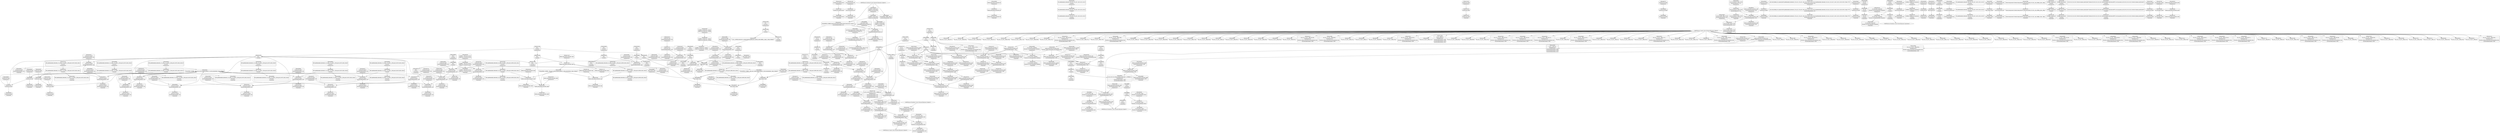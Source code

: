 digraph {
	CE0x4453fb0 [shape=record,shape=Mrecord,label="{CE0x4453fb0|current_sid:_land.lhs.true2|*SummSink*}"]
	CE0x443c1d0 [shape=record,shape=Mrecord,label="{CE0x443c1d0|_call_void_mcount()_#3|*SummSource*}"]
	CE0x44111e0 [shape=record,shape=Mrecord,label="{CE0x44111e0|selinux_msg_queue_associate:_tmp1|*SummSource*}"]
	CE0x440f2e0 [shape=record,shape=Mrecord,label="{CE0x440f2e0|80:_i32,_112:_i8*,_:_CRE_43,44_}"]
	CE0x44141c0 [shape=record,shape=Mrecord,label="{CE0x44141c0|selinux_msg_queue_associate:_key|security/selinux/hooks.c,5189|*SummSource*}"]
	CE0x44254a0 [shape=record,shape=Mrecord,label="{CE0x44254a0|i32_10|*Constant*|*SummSink*}"]
	CE0x44035c0 [shape=record,shape=Mrecord,label="{CE0x44035c0|selinux_msg_queue_associate:_bb}"]
	CE0x44256b0 [shape=record,shape=Mrecord,label="{CE0x44256b0|selinux_msg_queue_associate:_security|security/selinux/hooks.c,5186}"]
	CE0x440a590 [shape=record,shape=Mrecord,label="{CE0x440a590|selinux_msg_queue_associate:_tmp4|security/selinux/hooks.c,5186|*SummSink*}"]
	CE0x57d5e20 [shape=record,shape=Mrecord,label="{CE0x57d5e20|selinux_msg_queue_associate:_q_perm|security/selinux/hooks.c,5186|*SummSource*}"]
	CE0x443aab0 [shape=record,shape=Mrecord,label="{CE0x443aab0|i8*_getelementptr_inbounds_(_25_x_i8_,_25_x_i8_*_.str3,_i32_0,_i32_0)|*Constant*|*SummSink*}"]
	CE0x4412bd0 [shape=record,shape=Mrecord,label="{CE0x4412bd0|80:_i32,_112:_i8*,_:_CRE_30,31_}"]
	CE0x4411d40 [shape=record,shape=Mrecord,label="{CE0x4411d40|current_sid:_entry}"]
	CE0x444d720 [shape=record,shape=Mrecord,label="{CE0x444d720|current_sid:_security|security/selinux/hooks.c,218|*SummSource*}"]
	CE0x444b770 [shape=record,shape=Mrecord,label="{CE0x444b770|current_sid:_do.body|*SummSource*}"]
	CE0x57d5ee0 [shape=record,shape=Mrecord,label="{CE0x57d5ee0|selinux_msg_queue_associate:_q_perm|security/selinux/hooks.c,5186|*SummSink*}"]
	CE0x4417eb0 [shape=record,shape=Mrecord,label="{CE0x4417eb0|current_sid:_tmp6|security/selinux/hooks.c,218|*SummSource*}"]
	CE0x4424c70 [shape=record,shape=Mrecord,label="{CE0x4424c70|80:_i32,_112:_i8*,_:_CRE_192,200_|*MultipleSource*|Function::selinux_msg_queue_associate&Arg::msq::|security/selinux/hooks.c,5186}"]
	CE0x4421800 [shape=record,shape=Mrecord,label="{CE0x4421800|selinux_msg_queue_associate:_tmp3}"]
	CE0x4455f10 [shape=record,shape=Mrecord,label="{CE0x4455f10|current_sid:_tmp20|security/selinux/hooks.c,218|*SummSink*}"]
	CE0x4415f80 [shape=record,shape=Mrecord,label="{CE0x4415f80|80:_i32,_112:_i8*,_:_CRE_88,92_|*MultipleSource*|Function::selinux_msg_queue_associate&Arg::msq::|security/selinux/hooks.c,5186}"]
	CE0x4410be0 [shape=record,shape=Mrecord,label="{CE0x4410be0|i64*_getelementptr_inbounds_(_11_x_i64_,_11_x_i64_*___llvm_gcov_ctr125,_i64_0,_i64_1)|*Constant*|*SummSink*}"]
	CE0x4459db0 [shape=record,shape=Mrecord,label="{CE0x4459db0|current_sid:_tmp19|security/selinux/hooks.c,218|*SummSink*}"]
	CE0x44237b0 [shape=record,shape=Mrecord,label="{CE0x44237b0|80:_i32,_112:_i8*,_:_CRE_10,11_}"]
	CE0x446bb60 [shape=record,shape=Mrecord,label="{CE0x446bb60|get_current:_tmp2|*SummSink*}"]
	CE0x4406cf0 [shape=record,shape=Mrecord,label="{CE0x4406cf0|selinux_msg_queue_associate:_call3|security/selinux/hooks.c,5191|*SummSink*}"]
	CE0x4436880 [shape=record,shape=Mrecord,label="{CE0x4436880|i64_4|*Constant*}"]
	CE0x44206d0 [shape=record,shape=Mrecord,label="{CE0x44206d0|80:_i32,_112:_i8*,_:_CRE_6,7_}"]
	CE0x442c440 [shape=record,shape=Mrecord,label="{CE0x442c440|current_sid:_tmp10|security/selinux/hooks.c,218}"]
	CE0x440d540 [shape=record,shape=Mrecord,label="{CE0x440d540|current_sid:_if.then|*SummSource*}"]
	CE0x441a720 [shape=record,shape=Mrecord,label="{CE0x441a720|_call_void_lockdep_rcu_suspicious(i8*_getelementptr_inbounds_(_25_x_i8_,_25_x_i8_*_.str3,_i32_0,_i32_0),_i32_218,_i8*_getelementptr_inbounds_(_45_x_i8_,_45_x_i8_*_.str12,_i32_0,_i32_0))_#10,_!dbg_!27727|security/selinux/hooks.c,218}"]
	CE0x444ae10 [shape=record,shape=Mrecord,label="{CE0x444ae10|current_sid:_tmp15|security/selinux/hooks.c,218|*SummSource*}"]
	CE0x442ce30 [shape=record,shape=Mrecord,label="{CE0x442ce30|current_sid:_tobool|security/selinux/hooks.c,218|*SummSource*}"]
	CE0x4432720 [shape=record,shape=Mrecord,label="{CE0x4432720|i32_22|*Constant*|*SummSource*}"]
	CE0x44167a0 [shape=record,shape=Mrecord,label="{CE0x44167a0|0:_i8,_:_GCMR_current_sid.__warned_internal_global_i8_0,_section_.data.unlikely_,_align_1:_elem_0:default:}"]
	CE0x4400070 [shape=record,shape=Mrecord,label="{CE0x4400070|i16_27|*Constant*|*SummSink*}"]
	CE0x441a470 [shape=record,shape=Mrecord,label="{CE0x441a470|i8_1|*Constant*|*SummSink*}"]
	CE0x4405930 [shape=record,shape=Mrecord,label="{CE0x4405930|80:_i32,_112:_i8*,_:_CRE_66,67_}"]
	CE0x444cd40 [shape=record,shape=Mrecord,label="{CE0x444cd40|get_current:_tmp1}"]
	CE0x4421cc0 [shape=record,shape=Mrecord,label="{CE0x4421cc0|80:_i32,_112:_i8*,_:_CRE_55,56_}"]
	CE0x4419f50 [shape=record,shape=Mrecord,label="{CE0x4419f50|current_sid:_tmp16|security/selinux/hooks.c,218|*SummSink*}"]
	CE0x4432920 [shape=record,shape=Mrecord,label="{CE0x4432920|i32_22|*Constant*|*SummSink*}"]
	CE0x4427fc0 [shape=record,shape=Mrecord,label="{CE0x4427fc0|80:_i32,_112:_i8*,_:_CRE_100,102_|*MultipleSource*|Function::selinux_msg_queue_associate&Arg::msq::|security/selinux/hooks.c,5186}"]
	CE0x44163a0 [shape=record,shape=Mrecord,label="{CE0x44163a0|selinux_msg_queue_associate:_ad|security/selinux/hooks.c, 5183|*SummSink*}"]
	CE0x4431a70 [shape=record,shape=Mrecord,label="{CE0x4431a70|current_sid:_cred|security/selinux/hooks.c,218}"]
	CE0x4414b70 [shape=record,shape=Mrecord,label="{CE0x4414b70|selinux_msg_queue_associate:_key|security/selinux/hooks.c,5189}"]
	CE0x4459fa0 [shape=record,shape=Mrecord,label="{CE0x4459fa0|current_sid:_tmp20|security/selinux/hooks.c,218}"]
	CE0x4418010 [shape=record,shape=Mrecord,label="{CE0x4418010|current_sid:_tmp6|security/selinux/hooks.c,218|*SummSink*}"]
	CE0x44590e0 [shape=record,shape=Mrecord,label="{CE0x44590e0|current_sid:_tmp19|security/selinux/hooks.c,218|*SummSource*}"]
	CE0x44233a0 [shape=record,shape=Mrecord,label="{CE0x44233a0|current_sid:_do.end|*SummSink*}"]
	CE0x4420930 [shape=record,shape=Mrecord,label="{CE0x4420930|selinux_msg_queue_associate:_bb|*SummSink*}"]
	CE0x441db50 [shape=record,shape=Mrecord,label="{CE0x441db50|4:_i32,_:_CRE_4,8_|*MultipleSource*|security/selinux/hooks.c,5186|security/selinux/hooks.c,5186|security/selinux/hooks.c,5191}"]
	CE0x4418260 [shape=record,shape=Mrecord,label="{CE0x4418260|80:_i32,_112:_i8*,_:_CRE_11,12_}"]
	CE0x43ffac0 [shape=record,shape=Mrecord,label="{CE0x43ffac0|avc_has_perm:_tsid|Function::avc_has_perm&Arg::tsid::|*SummSource*}"]
	CE0x4431ae0 [shape=record,shape=Mrecord,label="{CE0x4431ae0|current_sid:_sid|security/selinux/hooks.c,220|*SummSink*}"]
	CE0x444c280 [shape=record,shape=Mrecord,label="{CE0x444c280|GLOBAL:_current_sid.__warned|Global_var:current_sid.__warned}"]
	CE0x441d900 [shape=record,shape=Mrecord,label="{CE0x441d900|4:_i32,_:_CRE_0,2_|*MultipleSource*|security/selinux/hooks.c,5186|security/selinux/hooks.c,5186|security/selinux/hooks.c,5191}"]
	CE0x4425370 [shape=record,shape=Mrecord,label="{CE0x4425370|i32_10|*Constant*|*SummSource*}"]
	CE0x4407fa0 [shape=record,shape=Mrecord,label="{CE0x4407fa0|selinux_msg_queue_associate:_type|security/selinux/hooks.c,5188}"]
	CE0x443af20 [shape=record,shape=Mrecord,label="{CE0x443af20|i32_218|*Constant*|*SummSink*}"]
	CE0x440cd40 [shape=record,shape=Mrecord,label="{CE0x440cd40|80:_i32,_112:_i8*,_:_CRE_39,40_}"]
	CE0x441a800 [shape=record,shape=Mrecord,label="{CE0x441a800|_call_void_lockdep_rcu_suspicious(i8*_getelementptr_inbounds_(_25_x_i8_,_25_x_i8_*_.str3,_i32_0,_i32_0),_i32_218,_i8*_getelementptr_inbounds_(_45_x_i8_,_45_x_i8_*_.str12,_i32_0,_i32_0))_#10,_!dbg_!27727|security/selinux/hooks.c,218|*SummSink*}"]
	CE0x4411360 [shape=record,shape=Mrecord,label="{CE0x4411360|i64_1|*Constant*|*SummSource*}"]
	CE0x440c4c0 [shape=record,shape=Mrecord,label="{CE0x440c4c0|i64*_getelementptr_inbounds_(_11_x_i64_,_11_x_i64_*___llvm_gcov_ctr125,_i64_0,_i64_6)|*Constant*}"]
	CE0x442abf0 [shape=record,shape=Mrecord,label="{CE0x442abf0|80:_i32,_112:_i8*,_:_CRE_68,69_}"]
	CE0x44154c0 [shape=record,shape=Mrecord,label="{CE0x44154c0|current_sid:_tmp3|*SummSink*}"]
	CE0x441aff0 [shape=record,shape=Mrecord,label="{CE0x441aff0|avc_has_perm:_requested|Function::avc_has_perm&Arg::requested::|*SummSink*}"]
	CE0x4400a60 [shape=record,shape=Mrecord,label="{CE0x4400a60|avc_has_perm:_ssid|Function::avc_has_perm&Arg::ssid::|*SummSource*}"]
	CE0x4458820 [shape=record,shape=Mrecord,label="{CE0x4458820|i64*_getelementptr_inbounds_(_11_x_i64_,_11_x_i64_*___llvm_gcov_ctr125,_i64_0,_i64_9)|*Constant*|*SummSource*}"]
	CE0x444a4f0 [shape=record,shape=Mrecord,label="{CE0x444a4f0|_call_void_mcount()_#3|*SummSink*}"]
	CE0x4413290 [shape=record,shape=Mrecord,label="{CE0x4413290|80:_i32,_112:_i8*,_:_CRE_13,14_}"]
	CE0x4426760 [shape=record,shape=Mrecord,label="{CE0x4426760|selinux_msg_queue_associate:_msq|Function::selinux_msg_queue_associate&Arg::msq::|*SummSink*}"]
	CE0x444ad30 [shape=record,shape=Mrecord,label="{CE0x444ad30|i64*_getelementptr_inbounds_(_11_x_i64_,_11_x_i64_*___llvm_gcov_ctr125,_i64_0,_i64_8)|*Constant*}"]
	CE0x4459d40 [shape=record,shape=Mrecord,label="{CE0x4459d40|i64*_getelementptr_inbounds_(_11_x_i64_,_11_x_i64_*___llvm_gcov_ctr125,_i64_0,_i64_10)|*Constant*|*SummSink*}"]
	CE0x44251d0 [shape=record,shape=Mrecord,label="{CE0x44251d0|80:_i32,_112:_i8*,_:_CRE_216,224_|*MultipleSource*|Function::selinux_msg_queue_associate&Arg::msq::|security/selinux/hooks.c,5186}"]
	CE0x441f8b0 [shape=record,shape=Mrecord,label="{CE0x441f8b0|_ret_%struct.task_struct*_%tmp4,_!dbg_!27714|./arch/x86/include/asm/current.h,14|*SummSource*}"]
	CE0x4414440 [shape=record,shape=Mrecord,label="{CE0x4414440|selinux_msg_queue_associate:_q_perm1|security/selinux/hooks.c,5189|*SummSource*}"]
	CE0x440d470 [shape=record,shape=Mrecord,label="{CE0x440d470|current_sid:_if.then}"]
	CE0x443a7b0 [shape=record,shape=Mrecord,label="{CE0x443a7b0|GLOBAL:_lockdep_rcu_suspicious|*Constant*|*SummSink*}"]
	CE0x4414d50 [shape=record,shape=Mrecord,label="{CE0x4414d50|_ret_i32_%tmp24,_!dbg_!27742|security/selinux/hooks.c,220}"]
	CE0x4459750 [shape=record,shape=Mrecord,label="{CE0x4459750|current_sid:_tmp19|security/selinux/hooks.c,218}"]
	CE0x44288e0 [shape=record,shape=Mrecord,label="{CE0x44288e0|80:_i32,_112:_i8*,_:_CRE_136,144_|*MultipleSource*|Function::selinux_msg_queue_associate&Arg::msq::|security/selinux/hooks.c,5186}"]
	CE0x4428160 [shape=record,shape=Mrecord,label="{CE0x4428160|80:_i32,_112:_i8*,_:_CRE_104,112_|*MultipleSource*|Function::selinux_msg_queue_associate&Arg::msq::|security/selinux/hooks.c,5186}"]
	CE0x44102f0 [shape=record,shape=Mrecord,label="{CE0x44102f0|80:_i32,_112:_i8*,_:_CRE_53,54_}"]
	CE0x4428a80 [shape=record,shape=Mrecord,label="{CE0x4428a80|80:_i32,_112:_i8*,_:_CRE_144,152_|*MultipleSource*|Function::selinux_msg_queue_associate&Arg::msq::|security/selinux/hooks.c,5186}"]
	CE0x441baa0 [shape=record,shape=Mrecord,label="{CE0x441baa0|_ret_i32_%retval.0,_!dbg_!27728|security/selinux/avc.c,775|*SummSink*}"]
	CE0x442c0d0 [shape=record,shape=Mrecord,label="{CE0x442c0d0|current_sid:_tmp9|security/selinux/hooks.c,218|*SummSource*}"]
	CE0x4431be0 [shape=record,shape=Mrecord,label="{CE0x4431be0|current_sid:_cred|security/selinux/hooks.c,218|*SummSource*}"]
	CE0x4425640 [shape=record,shape=Mrecord,label="{CE0x4425640|selinux_msg_queue_associate:_security|security/selinux/hooks.c,5186|*SummSource*}"]
	CE0x4438780 [shape=record,shape=Mrecord,label="{CE0x4438780|GLOBAL:___llvm_gcov_ctr125|Global_var:__llvm_gcov_ctr125|*SummSource*}"]
	CE0x43ff990 [shape=record,shape=Mrecord,label="{CE0x43ff990|avc_has_perm:_tsid|Function::avc_has_perm&Arg::tsid::}"]
	CE0x4436210 [shape=record,shape=Mrecord,label="{CE0x4436210|current_sid:_tobool1|security/selinux/hooks.c,218|*SummSource*}"]
	CE0x444a350 [shape=record,shape=Mrecord,label="{CE0x444a350|_call_void_mcount()_#3}"]
	CE0x4409c90 [shape=record,shape=Mrecord,label="{CE0x4409c90|avc_has_perm:_tclass|Function::avc_has_perm&Arg::tclass::|*SummSource*}"]
	CE0x4431790 [shape=record,shape=Mrecord,label="{CE0x4431790|i32_78|*Constant*}"]
	CE0x4405a20 [shape=record,shape=Mrecord,label="{CE0x4405a20|80:_i32,_112:_i8*,_:_CRE_32,33_}"]
	CE0x4453900 [shape=record,shape=Mrecord,label="{CE0x4453900|current_sid:_do.end}"]
	CE0x4423950 [shape=record,shape=Mrecord,label="{CE0x4423950|80:_i32,_112:_i8*,_:_CRE_5,6_}"]
	CE0x443c290 [shape=record,shape=Mrecord,label="{CE0x443c290|_call_void_mcount()_#3|*SummSink*}"]
	CE0x441df30 [shape=record,shape=Mrecord,label="{CE0x441df30|selinux_msg_queue_associate:_tmp7|security/selinux/hooks.c,5191|*SummSource*}"]
	CE0x44335c0 [shape=record,shape=Mrecord,label="{CE0x44335c0|i64_2|*Constant*}"]
	CE0x4464b70 [shape=record,shape=Mrecord,label="{CE0x4464b70|get_current:_tmp3}"]
	CE0x445a1e0 [shape=record,shape=Mrecord,label="{CE0x445a1e0|current_sid:_tmp13|security/selinux/hooks.c,218}"]
	CE0x441e0e0 [shape=record,shape=Mrecord,label="{CE0x441e0e0|selinux_msg_queue_associate:_tmp7|security/selinux/hooks.c,5191|*SummSink*}"]
	CE0x44101c0 [shape=record,shape=Mrecord,label="{CE0x44101c0|80:_i32,_112:_i8*,_:_CRE_52,53_}"]
	CE0x442cd60 [shape=record,shape=Mrecord,label="{CE0x442cd60|current_sid:_tobool|security/selinux/hooks.c,218}"]
	CE0x4417d80 [shape=record,shape=Mrecord,label="{CE0x4417d80|current_sid:_tmp6|security/selinux/hooks.c,218}"]
	CE0x44200d0 [shape=record,shape=Mrecord,label="{CE0x44200d0|i64*_getelementptr_inbounds_(_2_x_i64_,_2_x_i64_*___llvm_gcov_ctr304,_i64_0,_i64_1)|*Constant*|*SummSink*}"]
	CE0x4402610 [shape=record,shape=Mrecord,label="{CE0x4402610|current_sid:_tmp11|security/selinux/hooks.c,218}"]
	CE0x444dec0 [shape=record,shape=Mrecord,label="{CE0x444dec0|current_sid:_tmp22|security/selinux/hooks.c,218|*SummSink*}"]
	CE0x444b830 [shape=record,shape=Mrecord,label="{CE0x444b830|current_sid:_do.body|*SummSink*}"]
	CE0x44218e0 [shape=record,shape=Mrecord,label="{CE0x44218e0|selinux_msg_queue_associate:_tmp3|*SummSink*}"]
	CE0x4410420 [shape=record,shape=Mrecord,label="{CE0x4410420|80:_i32,_112:_i8*,_:_CRE_54,55_}"]
	CE0x4415b10 [shape=record,shape=Mrecord,label="{CE0x4415b10|80:_i32,_112:_i8*,_:_CRE_72,73_|*MultipleSource*|Function::selinux_msg_queue_associate&Arg::msq::|security/selinux/hooks.c,5186}"]
	CE0x442be30 [shape=record,shape=Mrecord,label="{CE0x442be30|i64_4|*Constant*|*SummSource*}"]
	CE0x440b0f0 [shape=record,shape=Mrecord,label="{CE0x440b0f0|i32_0|*Constant*}"]
	CE0x44537b0 [shape=record,shape=Mrecord,label="{CE0x44537b0|current_sid:_bb|*SummSink*}"]
	CE0x4423fa0 [shape=record,shape=Mrecord,label="{CE0x4423fa0|80:_i32,_112:_i8*,_:_CRE_15,16_}"]
	CE0x44140f0 [shape=record,shape=Mrecord,label="{CE0x44140f0|selinux_msg_queue_associate:_q_perm1|security/selinux/hooks.c,5189}"]
	CE0x44186a0 [shape=record,shape=Mrecord,label="{CE0x44186a0|current_sid:_tmp7|security/selinux/hooks.c,218|*SummSink*}"]
	CE0x44997a0 [shape=record,shape=Mrecord,label="{CE0x44997a0|get_current:_tmp1|*SummSource*}"]
	CE0x443c0e0 [shape=record,shape=Mrecord,label="{CE0x443c0e0|_call_void_mcount()_#3}"]
	CE0x44504f0 [shape=record,shape=Mrecord,label="{CE0x44504f0|get_current:_bb|*SummSink*}"]
	CE0x4406af0 [shape=record,shape=Mrecord,label="{CE0x4406af0|selinux_msg_queue_associate:_tmp6|security/selinux/hooks.c,5189|*SummSource*}"]
	CE0x4431800 [shape=record,shape=Mrecord,label="{CE0x4431800|i32_78|*Constant*|*SummSink*}"]
	CE0x4413900 [shape=record,shape=Mrecord,label="{CE0x4413900|i64*_getelementptr_inbounds_(_2_x_i64_,_2_x_i64_*___llvm_gcov_ctr98,_i64_0,_i64_1)|*Constant*}"]
	CE0x44131d0 [shape=record,shape=Mrecord,label="{CE0x44131d0|80:_i32,_112:_i8*,_:_CRE_12,13_}"]
	CE0x445a4d0 [shape=record,shape=Mrecord,label="{CE0x445a4d0|i64*_getelementptr_inbounds_(_11_x_i64_,_11_x_i64_*___llvm_gcov_ctr125,_i64_0,_i64_8)|*Constant*|*SummSink*}"]
	CE0x440b730 [shape=record,shape=Mrecord,label="{CE0x440b730|80:_i32,_112:_i8*,_:_CRE_20,21_}"]
	CE0x4458de0 [shape=record,shape=Mrecord,label="{CE0x4458de0|current_sid:_tmp17|security/selinux/hooks.c,218|*SummSource*}"]
	CE0x5113900 [shape=record,shape=Mrecord,label="{CE0x5113900|i32_0|*Constant*|*SummSource*}"]
	CE0x4427090 [shape=record,shape=Mrecord,label="{CE0x4427090|selinux_msg_queue_associate:_ad|security/selinux/hooks.c, 5183|*SummSource*}"]
	CE0x4459520 [shape=record,shape=Mrecord,label="{CE0x4459520|current_sid:_tmp18|security/selinux/hooks.c,218|*SummSink*}"]
	CE0x4433530 [shape=record,shape=Mrecord,label="{CE0x4433530|i64_3|*Constant*|*SummSink*}"]
	CE0x44248b0 [shape=record,shape=Mrecord,label="{CE0x44248b0|80:_i32,_112:_i8*,_:_CRE_176,184_|*MultipleSource*|Function::selinux_msg_queue_associate&Arg::msq::|security/selinux/hooks.c,5186}"]
	CE0x4416410 [shape=record,shape=Mrecord,label="{CE0x4416410|current_sid:_tmp5|security/selinux/hooks.c,218}"]
	CE0x4411170 [shape=record,shape=Mrecord,label="{CE0x4411170|selinux_msg_queue_associate:_tmp1|*SummSink*}"]
	CE0x444a800 [shape=record,shape=Mrecord,label="{CE0x444a800|i1_true|*Constant*}"]
	CE0x4415310 [shape=record,shape=Mrecord,label="{CE0x4415310|current_sid:_tmp3}"]
	CE0x57d5fc0 [shape=record,shape=Mrecord,label="{CE0x57d5fc0|80:_i32,_112:_i8*,_:_CRE_0,1_}"]
	CE0x4435930 [shape=record,shape=Mrecord,label="{CE0x4435930|current_sid:_land.lhs.true}"]
	CE0x440df00 [shape=record,shape=Mrecord,label="{CE0x440df00|i64*_getelementptr_inbounds_(_11_x_i64_,_11_x_i64_*___llvm_gcov_ctr125,_i64_0,_i64_0)|*Constant*}"]
	CE0x4413490 [shape=record,shape=Mrecord,label="{CE0x4413490|get_current:_tmp1|*SummSink*}"]
	CE0x4453b60 [shape=record,shape=Mrecord,label="{CE0x4453b60|get_current:_tmp2|*SummSource*}"]
	CE0x43ff1d0 [shape=record,shape=Mrecord,label="{CE0x43ff1d0|0:_i8,_8:_i32,_24:_%struct.selinux_audit_data*,_:_SCMRE_0,1_|*MultipleSource*|security/selinux/hooks.c, 5183|security/selinux/hooks.c,5188}"]
	CE0x44384d0 [shape=record,shape=Mrecord,label="{CE0x44384d0|i64*_getelementptr_inbounds_(_2_x_i64_,_2_x_i64_*___llvm_gcov_ctr98,_i64_0,_i64_0)|*Constant*|*SummSource*}"]
	CE0x4421df0 [shape=record,shape=Mrecord,label="{CE0x4421df0|80:_i32,_112:_i8*,_:_CRE_56,57_}"]
	"CONST[source:1(input),value:2(dynamic)][purpose:{object}]"
	CE0x4450120 [shape=record,shape=Mrecord,label="{CE0x4450120|current_sid:_tmp24|security/selinux/hooks.c,220|*SummSink*}"]
	CE0x441d200 [shape=record,shape=Mrecord,label="{CE0x441d200|selinux_msg_queue_associate:_sid2|security/selinux/hooks.c,5191}"]
	CE0x4416c30 [shape=record,shape=Mrecord,label="{CE0x4416c30|selinux_msg_queue_associate:_tmp2}"]
	CE0x44164b0 [shape=record,shape=Mrecord,label="{CE0x44164b0|current_sid:_tmp5|security/selinux/hooks.c,218|*SummSource*}"]
	CE0x4411de0 [shape=record,shape=Mrecord,label="{CE0x4411de0|current_sid:_entry|*SummSource*}"]
	CE0x44098a0 [shape=record,shape=Mrecord,label="{CE0x44098a0|selinux_msg_queue_associate:_security|security/selinux/hooks.c,5186|*SummSink*}"]
	CE0x4402280 [shape=record,shape=Mrecord,label="{CE0x4402280|current_sid:_tmp10|security/selinux/hooks.c,218|*SummSource*}"]
	CE0x4468cf0 [shape=record,shape=Mrecord,label="{CE0x4468cf0|COLLAPSED:_GCMRE___llvm_gcov_ctr98_internal_global_2_x_i64_zeroinitializer:_elem_0:default:}"]
	CE0x4436340 [shape=record,shape=Mrecord,label="{CE0x4436340|current_sid:_tobool1|security/selinux/hooks.c,218|*SummSink*}"]
	CE0x4425030 [shape=record,shape=Mrecord,label="{CE0x4425030|80:_i32,_112:_i8*,_:_CRE_208,216_|*MultipleSource*|Function::selinux_msg_queue_associate&Arg::msq::|security/selinux/hooks.c,5186}"]
	CE0x4433630 [shape=record,shape=Mrecord,label="{CE0x4433630|i64_2|*Constant*|*SummSource*}"]
	CE0x44123d0 [shape=record,shape=Mrecord,label="{CE0x44123d0|80:_i32,_112:_i8*,_:_CRE_48,49_}"]
	CE0x44153b0 [shape=record,shape=Mrecord,label="{CE0x44153b0|current_sid:_tmp3|*SummSource*}"]
	CE0x441f950 [shape=record,shape=Mrecord,label="{CE0x441f950|_ret_%struct.task_struct*_%tmp4,_!dbg_!27714|./arch/x86/include/asm/current.h,14}"]
	CE0x4411930 [shape=record,shape=Mrecord,label="{CE0x4411930|80:_i32,_112:_i8*,_:_CRE_64,65_}"]
	CE0x443b260 [shape=record,shape=Mrecord,label="{CE0x443b260|i8*_getelementptr_inbounds_(_45_x_i8_,_45_x_i8_*_.str12,_i32_0,_i32_0)|*Constant*}"]
	CE0x4464c10 [shape=record,shape=Mrecord,label="{CE0x4464c10|get_current:_tmp3|*SummSource*}"]
	CE0x440f410 [shape=record,shape=Mrecord,label="{CE0x440f410|80:_i32,_112:_i8*,_:_CRE_44,45_}"]
	CE0x4400b20 [shape=record,shape=Mrecord,label="{CE0x4400b20|avc_has_perm:_ssid|Function::avc_has_perm&Arg::ssid::|*SummSink*}"]
	CE0x4410b50 [shape=record,shape=Mrecord,label="{CE0x4410b50|current_sid:_tmp|*SummSink*}"]
	CE0x442a8f0 [shape=record,shape=Mrecord,label="{CE0x442a8f0|selinux_msg_queue_associate:_tmp|*SummSink*}"]
	CE0x442b0b0 [shape=record,shape=Mrecord,label="{CE0x442b0b0|i32_10|*Constant*}"]
	CE0x441f5f0 [shape=record,shape=Mrecord,label="{CE0x441f5f0|get_current:_entry|*SummSource*}"]
	CE0x4407670 [shape=record,shape=Mrecord,label="{CE0x4407670|selinux_msg_queue_associate:_tmp5|security/selinux/hooks.c,5186}"]
	CE0x44589b0 [shape=record,shape=Mrecord,label="{CE0x44589b0|i64*_getelementptr_inbounds_(_11_x_i64_,_11_x_i64_*___llvm_gcov_ctr125,_i64_0,_i64_9)|*Constant*|*SummSink*}"]
	CE0x4410550 [shape=record,shape=Mrecord,label="{CE0x4410550|selinux_msg_queue_associate:_ad|security/selinux/hooks.c, 5183}"]
	CE0x441bdd0 [shape=record,shape=Mrecord,label="{CE0x441bdd0|_ret_i32_%call3,_!dbg_!27729|security/selinux/hooks.c,5191|*SummSource*}"]
	CE0x445a970 [shape=record,shape=Mrecord,label="{CE0x445a970|current_sid:_tmp14|security/selinux/hooks.c,218|*SummSink*}"]
	CE0x440ff60 [shape=record,shape=Mrecord,label="{CE0x440ff60|80:_i32,_112:_i8*,_:_CRE_50,51_}"]
	CE0x4421a90 [shape=record,shape=Mrecord,label="{CE0x4421a90|i32_1|*Constant*|*SummSource*}"]
	CE0x4439cb0 [shape=record,shape=Mrecord,label="{CE0x4439cb0|current_sid:_tmp1|*SummSink*}"]
	CE0x4439290 [shape=record,shape=Mrecord,label="{CE0x4439290|_call_void_mcount()_#3|*SummSource*}"]
	CE0x4438060 [shape=record,shape=Mrecord,label="{CE0x4438060|%struct.task_struct*_(%struct.task_struct**)*_asm_movq_%gs:$_1:P_,$0_,_r,im,_dirflag_,_fpsr_,_flags_|*SummSink*}"]
	CE0x4432270 [shape=record,shape=Mrecord,label="{CE0x4432270|current_sid:_tmp21|security/selinux/hooks.c,218|*SummSource*}"]
	CE0x440a430 [shape=record,shape=Mrecord,label="{CE0x440a430|selinux_msg_queue_associate:_tmp4|security/selinux/hooks.c,5186}"]
	CE0x443a4d0 [shape=record,shape=Mrecord,label="{CE0x443a4d0|GLOBAL:_lockdep_rcu_suspicious|*Constant*}"]
	CE0x4413070 [shape=record,shape=Mrecord,label="{CE0x4413070|i64*_getelementptr_inbounds_(_2_x_i64_,_2_x_i64_*___llvm_gcov_ctr98,_i64_0,_i64_1)|*Constant*|*SummSource*}"]
	CE0x43ffc30 [shape=record,shape=Mrecord,label="{CE0x43ffc30|avc_has_perm:_tsid|Function::avc_has_perm&Arg::tsid::|*SummSink*}"]
	CE0x5ab0b70 [shape=record,shape=Mrecord,label="{CE0x5ab0b70|80:_i32,_112:_i8*,_:_CRE_1,2_}"]
	CE0x440f080 [shape=record,shape=Mrecord,label="{CE0x440f080|80:_i32,_112:_i8*,_:_CRE_41,42_}"]
	CE0x441b130 [shape=record,shape=Mrecord,label="{CE0x441b130|avc_has_perm:_requested|Function::avc_has_perm&Arg::requested::|*SummSource*}"]
	CE0x442a660 [shape=record,shape=Mrecord,label="{CE0x442a660|current_sid:_tmp2|*SummSink*}"]
	CE0x440b640 [shape=record,shape=Mrecord,label="{CE0x440b640|80:_i32,_112:_i8*,_:_CRE_19,20_}"]
	CE0x44115a0 [shape=record,shape=Mrecord,label="{CE0x44115a0|80:_i32,_112:_i8*,_:_CRE_61,62_}"]
	CE0x4437140 [shape=record,shape=Mrecord,label="{CE0x4437140|i64*_getelementptr_inbounds_(_2_x_i64_,_2_x_i64_*___llvm_gcov_ctr98,_i64_0,_i64_0)|*Constant*}"]
	"CONST[source:0(mediator),value:2(dynamic)][purpose:{object}]"
	CE0x442af80 [shape=record,shape=Mrecord,label="{CE0x442af80|80:_i32,_112:_i8*,_:_CRE_71,72_}"]
	CE0x4435ac0 [shape=record,shape=Mrecord,label="{CE0x4435ac0|current_sid:_land.lhs.true|*SummSink*}"]
	CE0x440a0e0 [shape=record,shape=Mrecord,label="{CE0x440a0e0|i32_64|*Constant*|*SummSource*}"]
	CE0x444d7e0 [shape=record,shape=Mrecord,label="{CE0x444d7e0|current_sid:_security|security/selinux/hooks.c,218|*SummSink*}"]
	CE0x448de60 [shape=record,shape=Mrecord,label="{CE0x448de60|get_current:_tmp|*SummSink*}"]
	CE0x441bc20 [shape=record,shape=Mrecord,label="{CE0x441bc20|current_sid:_land.lhs.true2|*SummSource*}"]
	CE0x444fbb0 [shape=record,shape=Mrecord,label="{CE0x444fbb0|i64*_getelementptr_inbounds_(_2_x_i64_,_2_x_i64_*___llvm_gcov_ctr98,_i64_0,_i64_0)|*Constant*|*SummSink*}"]
	CE0x4432140 [shape=record,shape=Mrecord,label="{CE0x4432140|current_sid:_tmp21|security/selinux/hooks.c,218}"]
	CE0x4408150 [shape=record,shape=Mrecord,label="{CE0x4408150|selinux_msg_queue_associate:_type|security/selinux/hooks.c,5188|*SummSource*}"]
	CE0x4411e50 [shape=record,shape=Mrecord,label="{CE0x4411e50|current_sid:_entry|*SummSink*}"]
	CE0x442cc00 [shape=record,shape=Mrecord,label="{CE0x442cc00|current_sid:_tobool|security/selinux/hooks.c,218|*SummSink*}"]
	CE0x44260c0 [shape=record,shape=Mrecord,label="{CE0x44260c0|GLOBAL:_current_sid|*Constant*}"]
	CE0x4415150 [shape=record,shape=Mrecord,label="{CE0x4415150|current_sid:_call|security/selinux/hooks.c,218}"]
	CE0x4437f80 [shape=record,shape=Mrecord,label="{CE0x4437f80|%struct.task_struct*_(%struct.task_struct**)*_asm_movq_%gs:$_1:P_,$0_,_r,im,_dirflag_,_fpsr_,_flags_|*SummSource*}"]
	CE0x44065e0 [shape=record,shape=Mrecord,label="{CE0x44065e0|i32_3|*Constant*|*SummSink*}"]
	CE0x4416990 [shape=record,shape=Mrecord,label="{CE0x4416990|current_sid:_tmp8|security/selinux/hooks.c,218|*SummSource*}"]
	CE0x442b7d0 [shape=record,shape=Mrecord,label="{CE0x442b7d0|GLOBAL:_get_current|*Constant*}"]
	CE0x4438b00 [shape=record,shape=Mrecord,label="{CE0x4438b00|i64_0|*Constant*|*SummSource*}"]
	CE0x4418be0 [shape=record,shape=Mrecord,label="{CE0x4418be0|80:_i32,_112:_i8*,_:_CRE_25,26_}"]
	CE0x4422050 [shape=record,shape=Mrecord,label="{CE0x4422050|80:_i32,_112:_i8*,_:_CRE_58,59_}"]
	CE0x44238b0 [shape=record,shape=Mrecord,label="{CE0x44238b0|80:_i32,_112:_i8*,_:_CRE_4,5_}"]
	CE0x4418570 [shape=record,shape=Mrecord,label="{CE0x4418570|current_sid:_tmp7|security/selinux/hooks.c,218|*SummSource*}"]
	CE0x443a9a0 [shape=record,shape=Mrecord,label="{CE0x443a9a0|i8*_getelementptr_inbounds_(_25_x_i8_,_25_x_i8_*_.str3,_i32_0,_i32_0)|*Constant*|*SummSource*}"]
	CE0x4453af0 [shape=record,shape=Mrecord,label="{CE0x4453af0|get_current:_tmp2}"]
	CE0x4431950 [shape=record,shape=Mrecord,label="{CE0x4431950|i32_78|*Constant*|*SummSource*}"]
	CE0x4412500 [shape=record,shape=Mrecord,label="{CE0x4412500|80:_i32,_112:_i8*,_:_CRE_49,50_}"]
	CE0x443ad90 [shape=record,shape=Mrecord,label="{CE0x443ad90|i32_218|*Constant*|*SummSource*}"]
	CE0x4421870 [shape=record,shape=Mrecord,label="{CE0x4421870|selinux_msg_queue_associate:_tmp3|*SummSource*}"]
	CE0x43fff00 [shape=record,shape=Mrecord,label="{CE0x43fff00|i16_27|*Constant*|*SummSource*}"]
	CE0x4418120 [shape=record,shape=Mrecord,label="{CE0x4418120|80:_i32,_112:_i8*,_:_CRE_31,32_}"]
	CE0x4405c00 [shape=record,shape=Mrecord,label="{CE0x4405c00|80:_i32,_112:_i8*,_:_CRE_34,35_}"]
	CE0x4424590 [shape=record,shape=Mrecord,label="{CE0x4424590|selinux_msg_queue_associate:_msq|Function::selinux_msg_queue_associate&Arg::msq::}"]
	CE0x44003b0 [shape=record,shape=Mrecord,label="{CE0x44003b0|i32_(i32,_i32,_i16,_i32,_%struct.common_audit_data*)*_bitcast_(i32_(i32,_i32,_i16,_i32,_%struct.common_audit_data.495*)*_avc_has_perm_to_i32_(i32,_i32,_i16,_i32,_%struct.common_audit_data*)*)|*Constant*|*SummSource*}"]
	CE0x4416a90 [shape=record,shape=Mrecord,label="{CE0x4416a90|current_sid:_tmp8|security/selinux/hooks.c,218|*SummSink*}"]
	CE0x44235e0 [shape=record,shape=Mrecord,label="{CE0x44235e0|current_sid:_if.end|*SummSource*}"]
	CE0x445a2c0 [shape=record,shape=Mrecord,label="{CE0x445a2c0|current_sid:_tmp13|security/selinux/hooks.c,218|*SummSink*}"]
	CE0x4432360 [shape=record,shape=Mrecord,label="{CE0x4432360|current_sid:_tmp21|security/selinux/hooks.c,218|*SummSink*}"]
	CE0x440b550 [shape=record,shape=Mrecord,label="{CE0x440b550|80:_i32,_112:_i8*,_:_CRE_18,19_}"]
	CE0x441f6d0 [shape=record,shape=Mrecord,label="{CE0x441f6d0|get_current:_entry|*SummSink*}"]
	CE0x4436e60 [shape=record,shape=Mrecord,label="{CE0x4436e60|current_sid:_sid|security/selinux/hooks.c,220|*SummSource*}"]
	CE0x444e440 [shape=record,shape=Mrecord,label="{CE0x444e440|current_sid:_tmp23|security/selinux/hooks.c,218|*SummSink*}"]
	CE0x4414570 [shape=record,shape=Mrecord,label="{CE0x4414570|selinux_msg_queue_associate:_key|security/selinux/hooks.c,5189|*SummSink*}"]
	CE0x44536a0 [shape=record,shape=Mrecord,label="{CE0x44536a0|i64*_getelementptr_inbounds_(_11_x_i64_,_11_x_i64_*___llvm_gcov_ctr125,_i64_0,_i64_0)|*Constant*|*SummSink*}"]
	CE0x442caf0 [shape=record,shape=Mrecord,label="{CE0x442caf0|current_sid:_call|security/selinux/hooks.c,218|*SummSink*}"]
	CE0x4428c60 [shape=record,shape=Mrecord,label="{CE0x4428c60|80:_i32,_112:_i8*,_:_CRE_152,160_|*MultipleSource*|Function::selinux_msg_queue_associate&Arg::msq::|security/selinux/hooks.c,5186}"]
	CE0x444e270 [shape=record,shape=Mrecord,label="{CE0x444e270|current_sid:_tmp23|security/selinux/hooks.c,218|*SummSource*}"]
	CE0x444ff90 [shape=record,shape=Mrecord,label="{CE0x444ff90|current_sid:_tmp24|security/selinux/hooks.c,220|*SummSource*}"]
	CE0x4418af0 [shape=record,shape=Mrecord,label="{CE0x4418af0|80:_i32,_112:_i8*,_:_CRE_24,25_}"]
	CE0x4469280 [shape=record,shape=Mrecord,label="{CE0x4469280|get_current:_tmp4|./arch/x86/include/asm/current.h,14}"]
	CE0x4405b10 [shape=record,shape=Mrecord,label="{CE0x4405b10|80:_i32,_112:_i8*,_:_CRE_33,34_}"]
	CE0x43ff4d0 [shape=record,shape=Mrecord,label="{CE0x43ff4d0|selinux_msg_queue_associate:_call3|security/selinux/hooks.c,5191}"]
	CE0x4450410 [shape=record,shape=Mrecord,label="{CE0x4450410|get_current:_bb|*SummSource*}"]
	CE0x4428e40 [shape=record,shape=Mrecord,label="{CE0x4428e40|80:_i32,_112:_i8*,_:_CRE_160,168_|*MultipleSource*|Function::selinux_msg_queue_associate&Arg::msq::|security/selinux/hooks.c,5186}"]
	CE0x441d380 [shape=record,shape=Mrecord,label="{CE0x441d380|selinux_msg_queue_associate:_sid2|security/selinux/hooks.c,5191|*SummSource*}"]
	CE0x4410cc0 [shape=record,shape=Mrecord,label="{CE0x4410cc0|current_sid:_tmp1}"]
	CE0x440c640 [shape=record,shape=Mrecord,label="{CE0x440c640|i64*_getelementptr_inbounds_(_11_x_i64_,_11_x_i64_*___llvm_gcov_ctr125,_i64_0,_i64_6)|*Constant*|*SummSource*}"]
	CE0x442a250 [shape=record,shape=Mrecord,label="{CE0x442a250|i32_0|*Constant*}"]
	CE0x4439a90 [shape=record,shape=Mrecord,label="{CE0x4439a90|current_sid:_tmp1|*SummSource*}"]
	CE0x44325f0 [shape=record,shape=Mrecord,label="{CE0x44325f0|i32_22|*Constant*}"]
	CE0x444dad0 [shape=record,shape=Mrecord,label="{CE0x444dad0|COLLAPSED:_CMRE:_elem_0::|security/selinux/hooks.c,218}"]
	CE0x4415d00 [shape=record,shape=Mrecord,label="{CE0x4415d00|80:_i32,_112:_i8*,_:_CRE_84,88_|*MultipleSource*|Function::selinux_msg_queue_associate&Arg::msq::|security/selinux/hooks.c,5186}"]
	CE0x442bfa0 [shape=record,shape=Mrecord,label="{CE0x442bfa0|current_sid:_tmp9|security/selinux/hooks.c,218}"]
	CE0x4459a40 [shape=record,shape=Mrecord,label="{CE0x4459a40|i64*_getelementptr_inbounds_(_11_x_i64_,_11_x_i64_*___llvm_gcov_ctr125,_i64_0,_i64_10)|*Constant*}"]
	CE0x4402740 [shape=record,shape=Mrecord,label="{CE0x4402740|current_sid:_tmp11|security/selinux/hooks.c,218|*SummSource*}"]
	CE0x441c050 [shape=record,shape=Mrecord,label="{CE0x441c050|_ret_i32_%call3,_!dbg_!27729|security/selinux/hooks.c,5191|*SummSink*}"]
	CE0x440c230 [shape=record,shape=Mrecord,label="{CE0x440c230|current_sid:_tmp12|security/selinux/hooks.c,218|*SummSink*}"]
	CE0x443abf0 [shape=record,shape=Mrecord,label="{CE0x443abf0|i32_218|*Constant*}"]
	"CONST[source:2(external),value:2(dynamic)][purpose:{subject}]"
	CE0x4400280 [shape=record,shape=Mrecord,label="{CE0x4400280|i32_(i32,_i32,_i16,_i32,_%struct.common_audit_data*)*_bitcast_(i32_(i32,_i32,_i16,_i32,_%struct.common_audit_data.495*)*_avc_has_perm_to_i32_(i32,_i32,_i16,_i32,_%struct.common_audit_data*)*)|*Constant*}"]
	CE0x441b3c0 [shape=record,shape=Mrecord,label="{CE0x441b3c0|_ret_i32_%call3,_!dbg_!27729|security/selinux/hooks.c,5191}"]
	CE0x441b060 [shape=record,shape=Mrecord,label="{CE0x441b060|avc_has_perm:_requested|Function::avc_has_perm&Arg::requested::}"]
	CE0x444dc50 [shape=record,shape=Mrecord,label="{CE0x444dc50|current_sid:_tmp22|security/selinux/hooks.c,218}"]
	CE0x444fea0 [shape=record,shape=Mrecord,label="{CE0x444fea0|current_sid:_tmp24|security/selinux/hooks.c,220}"]
	CE0x44539a0 [shape=record,shape=Mrecord,label="{CE0x44539a0|current_sid:_do.end|*SummSource*}"]
	CE0x44234e0 [shape=record,shape=Mrecord,label="{CE0x44234e0|current_sid:_if.end}"]
	CE0x442c1a0 [shape=record,shape=Mrecord,label="{CE0x442c1a0|current_sid:_tmp9|security/selinux/hooks.c,218|*SummSink*}"]
	CE0x4431fc0 [shape=record,shape=Mrecord,label="{CE0x4431fc0|COLLAPSED:_GCMRE_current_task_external_global_%struct.task_struct*:_elem_0::|security/selinux/hooks.c,218}"]
	CE0x448afd0 [shape=record,shape=Mrecord,label="{CE0x448afd0|get_current:_tmp}"]
	CE0x4407040 [shape=record,shape=Mrecord,label="{CE0x4407040|avc_has_perm:_entry|*SummSource*}"]
	CE0x44389f0 [shape=record,shape=Mrecord,label="{CE0x44389f0|i64_0|*Constant*}"]
	CE0x440a4a0 [shape=record,shape=Mrecord,label="{CE0x440a4a0|selinux_msg_queue_associate:_tmp4|security/selinux/hooks.c,5186|*SummSource*}"]
	CE0x442ad20 [shape=record,shape=Mrecord,label="{CE0x442ad20|80:_i32,_112:_i8*,_:_CRE_69,70_}"]
	CE0x4411440 [shape=record,shape=Mrecord,label="{CE0x4411440|i64_1|*Constant*}"]
	CE0x5113a70 [shape=record,shape=Mrecord,label="{CE0x5113a70|selinux_msg_queue_associate:_q_perm|security/selinux/hooks.c,5186}"]
	CE0x444e660 [shape=record,shape=Mrecord,label="{CE0x444e660|i32_1|*Constant*}"]
	CE0x4419de0 [shape=record,shape=Mrecord,label="{CE0x4419de0|current_sid:_tmp16|security/selinux/hooks.c,218|*SummSource*}"]
	CE0x445a6d0 [shape=record,shape=Mrecord,label="{CE0x445a6d0|current_sid:_tmp14|security/selinux/hooks.c,218}"]
	CE0x442ba80 [shape=record,shape=Mrecord,label="{CE0x442ba80|GLOBAL:_current_task|Global_var:current_task|*SummSource*}"]
	CE0x4437f10 [shape=record,shape=Mrecord,label="{CE0x4437f10|%struct.task_struct*_(%struct.task_struct**)*_asm_movq_%gs:$_1:P_,$0_,_r,im,_dirflag_,_fpsr_,_flags_}"]
	CE0x4410c50 [shape=record,shape=Mrecord,label="{CE0x4410c50|i64_1|*Constant*}"]
	"CONST[source:0(mediator),value:0(static)][purpose:{operation}]"
	CE0x4407b00 [shape=record,shape=Mrecord,label="{CE0x4407b00|selinux_msg_queue_associate:_tmp5|security/selinux/hooks.c,5186|*SummSink*}"]
	CE0x4423e60 [shape=record,shape=Mrecord,label="{CE0x4423e60|80:_i32,_112:_i8*,_:_CRE_14,15_}"]
	CE0x442b3c0 [shape=record,shape=Mrecord,label="{CE0x442b3c0|current_sid:_call4|security/selinux/hooks.c,218|*SummSource*}"]
	CE0x44122a0 [shape=record,shape=Mrecord,label="{CE0x44122a0|80:_i32,_112:_i8*,_:_CRE_47,48_}"]
	CE0x4459c90 [shape=record,shape=Mrecord,label="{CE0x4459c90|i64*_getelementptr_inbounds_(_11_x_i64_,_11_x_i64_*___llvm_gcov_ctr125,_i64_0,_i64_10)|*Constant*|*SummSource*}"]
	CE0x441cee0 [shape=record,shape=Mrecord,label="{CE0x441cee0|selinux_msg_queue_associate:_ipc_id|security/selinux/hooks.c,5189|*SummSink*}"]
	CE0x4424a90 [shape=record,shape=Mrecord,label="{CE0x4424a90|80:_i32,_112:_i8*,_:_CRE_184,192_|*MultipleSource*|Function::selinux_msg_queue_associate&Arg::msq::|security/selinux/hooks.c,5186}"]
	CE0x4428550 [shape=record,shape=Mrecord,label="{CE0x4428550|80:_i32,_112:_i8*,_:_CRE_120,128_|*MultipleSource*|Function::selinux_msg_queue_associate&Arg::msq::|security/selinux/hooks.c,5186}"]
	CE0x445a010 [shape=record,shape=Mrecord,label="{CE0x445a010|current_sid:_tmp20|security/selinux/hooks.c,218|*SummSource*}"]
	CE0x441f260 [shape=record,shape=Mrecord,label="{CE0x441f260|GLOBAL:_get_current|*Constant*|*SummSource*}"]
	CE0x4409830 [shape=record,shape=Mrecord,label="{CE0x4409830|i8_4|*Constant*|*SummSource*}"]
	CE0x445a800 [shape=record,shape=Mrecord,label="{CE0x445a800|current_sid:_tmp14|security/selinux/hooks.c,218|*SummSource*}"]
	CE0x4414740 [shape=record,shape=Mrecord,label="{CE0x4414740|selinux_msg_queue_associate:_sid2|security/selinux/hooks.c,5191|*SummSink*}"]
	CE0x4421b80 [shape=record,shape=Mrecord,label="{CE0x4421b80|i32_1|*Constant*|*SummSink*}"]
	CE0x44385d0 [shape=record,shape=Mrecord,label="{CE0x44385d0|GLOBAL:___llvm_gcov_ctr125|Global_var:__llvm_gcov_ctr125}"]
	CE0x444a450 [shape=record,shape=Mrecord,label="{CE0x444a450|_call_void_mcount()_#3|*SummSource*}"]
	CE0x4459280 [shape=record,shape=Mrecord,label="{CE0x4459280|current_sid:_tmp18|security/selinux/hooks.c,218}"]
	CE0x4429020 [shape=record,shape=Mrecord,label="{CE0x4429020|80:_i32,_112:_i8*,_:_CRE_168,172_|*MultipleSource*|Function::selinux_msg_queue_associate&Arg::msq::|security/selinux/hooks.c,5186}"]
	CE0x440d400 [shape=record,shape=Mrecord,label="{CE0x440d400|current_sid:_bb|*SummSource*}"]
	CE0x4425510 [shape=record,shape=Mrecord,label="{CE0x4425510|selinux_msg_queue_associate:_type|security/selinux/hooks.c,5188|*SummSink*}"]
	CE0x441b8c0 [shape=record,shape=Mrecord,label="{CE0x441b8c0|_ret_i32_%retval.0,_!dbg_!27728|security/selinux/avc.c,775|*SummSource*}"]
	CE0x4404740 [shape=record,shape=Mrecord,label="{CE0x4404740|selinux_msg_queue_associate:_entry|*SummSink*}"]
	CE0x44208c0 [shape=record,shape=Mrecord,label="{CE0x44208c0|i64*_getelementptr_inbounds_(_2_x_i64_,_2_x_i64_*___llvm_gcov_ctr304,_i64_0,_i64_0)|*Constant*|*SummSink*}"]
	CE0x4415bb0 [shape=record,shape=Mrecord,label="{CE0x4415bb0|80:_i32,_112:_i8*,_:_CRE_80,84_|*MultipleSource*|Function::selinux_msg_queue_associate&Arg::msq::|security/selinux/hooks.c,5186}"]
	CE0x4437a00 [shape=record,shape=Mrecord,label="{CE0x4437a00|i64*_getelementptr_inbounds_(_11_x_i64_,_11_x_i64_*___llvm_gcov_ctr125,_i64_0,_i64_1)|*Constant*|*SummSource*}"]
	CE0x4414080 [shape=record,shape=Mrecord,label="{CE0x4414080|selinux_msg_queue_associate:_q_perm1|security/selinux/hooks.c,5189|*SummSink*}"]
	CE0x4437930 [shape=record,shape=Mrecord,label="{CE0x4437930|i64*_getelementptr_inbounds_(_11_x_i64_,_11_x_i64_*___llvm_gcov_ctr125,_i64_0,_i64_1)|*Constant*}"]
	CE0x4439190 [shape=record,shape=Mrecord,label="{CE0x4439190|_call_void_mcount()_#3}"]
	CE0x4437330 [shape=record,shape=Mrecord,label="{CE0x4437330|0:_i32,_4:_i32,_8:_i32,_12:_i32,_:_CMRE_4,8_|*MultipleSource*|security/selinux/hooks.c,218|security/selinux/hooks.c,218|security/selinux/hooks.c,220}"]
	CE0x4419c30 [shape=record,shape=Mrecord,label="{CE0x4419c30|current_sid:_tmp16|security/selinux/hooks.c,218}"]
	CE0x44105f0 [shape=record,shape=Mrecord,label="{CE0x44105f0|i32_1|*Constant*}"]
	CE0x4412170 [shape=record,shape=Mrecord,label="{CE0x4412170|80:_i32,_112:_i8*,_:_CRE_46,47_}"]
	CE0x4433840 [shape=record,shape=Mrecord,label="{CE0x4433840|current_sid:_tmp4|security/selinux/hooks.c,218|*SummSource*}"]
	CE0x441b700 [shape=record,shape=Mrecord,label="{CE0x441b700|avc_has_perm:_auditdata|Function::avc_has_perm&Arg::auditdata::|*SummSink*}"]
	CE0x3d030e0 [shape=record,shape=Mrecord,label="{CE0x3d030e0|80:_i32,_112:_i8*,_:_CRE_9,10_}"]
	CE0x441cd60 [shape=record,shape=Mrecord,label="{CE0x441cd60|selinux_msg_queue_associate:_ipc_id|security/selinux/hooks.c,5189|*SummSource*}"]
	CE0x4412900 [shape=record,shape=Mrecord,label="{CE0x4412900|80:_i32,_112:_i8*,_:_CRE_27,28_}"]
	CE0x4416550 [shape=record,shape=Mrecord,label="{CE0x4416550|current_sid:_tmp8|security/selinux/hooks.c,218}"]
	CE0x440a000 [shape=record,shape=Mrecord,label="{CE0x440a000|i32_64|*Constant*}"]
	CE0x4429200 [shape=record,shape=Mrecord,label="{CE0x4429200|80:_i32,_112:_i8*,_:_CRE_172,176_|*MultipleSource*|Function::selinux_msg_queue_associate&Arg::msq::|security/selinux/hooks.c,5186}"]
	CE0x4424e10 [shape=record,shape=Mrecord,label="{CE0x4424e10|80:_i32,_112:_i8*,_:_CRE_200,208_|*MultipleSource*|Function::selinux_msg_queue_associate&Arg::msq::|security/selinux/hooks.c,5186}"]
	CE0x4411c40 [shape=record,shape=Mrecord,label="{CE0x4411c40|GLOBAL:_current_sid|*Constant*|*SummSink*}"]
	CE0x444ae80 [shape=record,shape=Mrecord,label="{CE0x444ae80|current_sid:_tmp15|security/selinux/hooks.c,218|*SummSink*}"]
	CE0x440ef80 [shape=record,shape=Mrecord,label="{CE0x440ef80|80:_i32,_112:_i8*,_:_CRE_40,41_}"]
	CE0x4419a40 [shape=record,shape=Mrecord,label="{CE0x4419a40|COLLAPSED:_GCMRE___llvm_gcov_ctr304_internal_global_2_x_i64_zeroinitializer:_elem_0:default:}"]
	CE0x442a130 [shape=record,shape=Mrecord,label="{CE0x442a130|selinux_msg_queue_associate:_call|security/selinux/hooks.c,5184|*SummSink*}"]
	CE0x448d790 [shape=record,shape=Mrecord,label="{CE0x448d790|get_current:_tmp4|./arch/x86/include/asm/current.h,14|*SummSink*}"]
	CE0x4427e50 [shape=record,shape=Mrecord,label="{CE0x4427e50|80:_i32,_112:_i8*,_:_CRE_96,100_|*MultipleSource*|Function::selinux_msg_queue_associate&Arg::msq::|security/selinux/hooks.c,5186}"]
	CE0x4409d30 [shape=record,shape=Mrecord,label="{CE0x4409d30|avc_has_perm:_tclass|Function::avc_has_perm&Arg::tclass::|*SummSink*}"]
	CE0x4411100 [shape=record,shape=Mrecord,label="{CE0x4411100|selinux_msg_queue_associate:_tmp1}"]
	CE0x444a9e0 [shape=record,shape=Mrecord,label="{CE0x444a9e0|i1_true|*Constant*|*SummSource*}"]
	CE0x442a580 [shape=record,shape=Mrecord,label="{CE0x442a580|current_sid:_tmp2}"]
	CE0x4468d60 [shape=record,shape=Mrecord,label="{CE0x4468d60|get_current:_tmp|*SummSource*}"]
	CE0x4413c50 [shape=record,shape=Mrecord,label="{CE0x4413c50|i64*_getelementptr_inbounds_(_2_x_i64_,_2_x_i64_*___llvm_gcov_ctr304,_i64_0,_i64_0)|*Constant*}"]
	CE0x4431c80 [shape=record,shape=Mrecord,label="{CE0x4431c80|current_sid:_cred|security/selinux/hooks.c,218|*SummSink*}"]
	CE0x4436810 [shape=record,shape=Mrecord,label="{CE0x4436810|i64_5|*Constant*|*SummSink*}"]
	CE0x440cc10 [shape=record,shape=Mrecord,label="{CE0x440cc10|80:_i32,_112:_i8*,_:_CRE_38,39_}"]
	CE0x44113d0 [shape=record,shape=Mrecord,label="{CE0x44113d0|i64_1|*Constant*|*SummSink*}"]
	CE0x44023b0 [shape=record,shape=Mrecord,label="{CE0x44023b0|current_sid:_tmp10|security/selinux/hooks.c,218|*SummSink*}"]
	CE0x442a5f0 [shape=record,shape=Mrecord,label="{CE0x442a5f0|current_sid:_tmp2|*SummSource*}"]
	CE0x441c670 [shape=record,shape=Mrecord,label="{CE0x441c670|selinux_msg_queue_associate:_u|security/selinux/hooks.c,5189|*SummSource*}"]
	CE0x4410090 [shape=record,shape=Mrecord,label="{CE0x4410090|80:_i32,_112:_i8*,_:_CRE_51,52_}"]
	CE0x4412070 [shape=record,shape=Mrecord,label="{CE0x4412070|80:_i32,_112:_i8*,_:_CRE_45,46_}"]
	CE0x440cfc0 [shape=record,shape=Mrecord,label="{CE0x440cfc0|COLLAPSED:_GCMRE___llvm_gcov_ctr125_internal_global_11_x_i64_zeroinitializer:_elem_0:default:}"]
	CE0x44207c0 [shape=record,shape=Mrecord,label="{CE0x44207c0|80:_i32,_112:_i8*,_:_CRE_7,8_}"]
	CE0x444b980 [shape=record,shape=Mrecord,label="{CE0x444b980|current_sid:_bb}"]
	CE0x44183f0 [shape=record,shape=Mrecord,label="{CE0x44183f0|current_sid:_tmp7|security/selinux/hooks.c,218}"]
	CE0x44097c0 [shape=record,shape=Mrecord,label="{CE0x44097c0|i8_4|*Constant*}"]
	CE0x4418a00 [shape=record,shape=Mrecord,label="{CE0x4418a00|80:_i32,_112:_i8*,_:_CRE_23,24_}"]
	CE0x440f1b0 [shape=record,shape=Mrecord,label="{CE0x440f1b0|80:_i32,_112:_i8*,_:_CRE_42,43_}"]
	CE0x44036b0 [shape=record,shape=Mrecord,label="{CE0x44036b0|selinux_msg_queue_associate:_bb|*SummSource*}"]
	CE0x4416300 [shape=record,shape=Mrecord,label="{CE0x4416300|i64*_getelementptr_inbounds_(_2_x_i64_,_2_x_i64_*___llvm_gcov_ctr304,_i64_0,_i64_1)|*Constant*|*SummSource*}"]
	CE0x4433320 [shape=record,shape=Mrecord,label="{CE0x4433320|current_sid:_tmp12|security/selinux/hooks.c,218}"]
	CE0x4414f00 [shape=record,shape=Mrecord,label="{CE0x4414f00|_ret_i32_%tmp24,_!dbg_!27742|security/selinux/hooks.c,220|*SummSink*}"]
	CE0x61d9550 [shape=record,shape=Mrecord,label="{CE0x61d9550|selinux_msg_queue_associate:_tmp2|*SummSink*}"]
	CE0x442a0c0 [shape=record,shape=Mrecord,label="{CE0x442a0c0|selinux_msg_queue_associate:_call|security/selinux/hooks.c,5184|*SummSource*}"]
	CE0x443a720 [shape=record,shape=Mrecord,label="{CE0x443a720|GLOBAL:_lockdep_rcu_suspicious|*Constant*|*SummSource*}"]
	CE0x4424660 [shape=record,shape=Mrecord,label="{CE0x4424660|selinux_msg_queue_associate:_msq|Function::selinux_msg_queue_associate&Arg::msq::|*SummSource*}"]
	CE0x3d03020 [shape=record,shape=Mrecord,label="{CE0x3d03020|80:_i32,_112:_i8*,_:_CRE_8,9_}"]
	CE0x4449e80 [shape=record,shape=Mrecord,label="{CE0x4449e80|i64*_getelementptr_inbounds_(_11_x_i64_,_11_x_i64_*___llvm_gcov_ctr125,_i64_0,_i64_8)|*Constant*|*SummSource*}"]
	CE0x440cf50 [shape=record,shape=Mrecord,label="{CE0x440cf50|current_sid:_tmp}"]
	CE0x441ae40 [shape=record,shape=Mrecord,label="{CE0x441ae40|_ret_i32_%retval.0,_!dbg_!27728|security/selinux/avc.c,775}"]
	CE0x4464cd0 [shape=record,shape=Mrecord,label="{CE0x4464cd0|get_current:_tmp3|*SummSink*}"]
	CE0x442b9e0 [shape=record,shape=Mrecord,label="{CE0x442b9e0|GLOBAL:_current_task|Global_var:current_task}"]
	CE0x442b230 [shape=record,shape=Mrecord,label="{CE0x442b230|current_sid:_call4|security/selinux/hooks.c,218}"]
	CE0x440a250 [shape=record,shape=Mrecord,label="{CE0x440a250|i32_64|*Constant*|*SummSink*}"]
	CE0x4406250 [shape=record,shape=Mrecord,label="{CE0x4406250|selinux_msg_queue_associate:_entry|*SummSource*}"]
	CE0x441f430 [shape=record,shape=Mrecord,label="{CE0x441f430|GLOBAL:_get_current|*Constant*|*SummSink*}"]
	CE0x448d690 [shape=record,shape=Mrecord,label="{CE0x448d690|get_current:_tmp4|./arch/x86/include/asm/current.h,14|*SummSource*}"]
	CE0x43ff710 [shape=record,shape=Mrecord,label="{CE0x43ff710|selinux_msg_queue_associate:_call3|security/selinux/hooks.c,5191|*SummSource*}"]
	CE0x44078c0 [shape=record,shape=Mrecord,label="{CE0x44078c0|selinux_msg_queue_associate:_tmp5|security/selinux/hooks.c,5186|*SummSource*}"]
	CE0x441c7f0 [shape=record,shape=Mrecord,label="{CE0x441c7f0|selinux_msg_queue_associate:_u|security/selinux/hooks.c,5189|*SummSink*}"]
	CE0x4416120 [shape=record,shape=Mrecord,label="{CE0x4416120|80:_i32,_112:_i8*,_:_CRE_92,96_|*MultipleSource*|Function::selinux_msg_queue_associate&Arg::msq::|security/selinux/hooks.c,5186}"]
	CE0x441b430 [shape=record,shape=Mrecord,label="{CE0x441b430|avc_has_perm:_auditdata|Function::avc_has_perm&Arg::auditdata::}"]
	CE0x4418cd0 [shape=record,shape=Mrecord,label="{CE0x4418cd0|80:_i32,_112:_i8*,_:_CRE_26,27_}"]
	CE0x440dfd0 [shape=record,shape=Mrecord,label="{CE0x440dfd0|i64*_getelementptr_inbounds_(_11_x_i64_,_11_x_i64_*___llvm_gcov_ctr125,_i64_0,_i64_0)|*Constant*|*SummSource*}"]
	CE0x441a300 [shape=record,shape=Mrecord,label="{CE0x441a300|i8_1|*Constant*|*SummSource*}"]
	CE0x44114b0 [shape=record,shape=Mrecord,label="{CE0x44114b0|80:_i32,_112:_i8*,_:_CRE_60,61_}"]
	CE0x4439380 [shape=record,shape=Mrecord,label="{CE0x4439380|_call_void_mcount()_#3|*SummSink*}"]
	CE0x444c400 [shape=record,shape=Mrecord,label="{CE0x444c400|GLOBAL:_current_sid.__warned|Global_var:current_sid.__warned|*SummSource*}"]
	CE0x4413850 [shape=record,shape=Mrecord,label="{CE0x4413850|i64*_getelementptr_inbounds_(_2_x_i64_,_2_x_i64_*___llvm_gcov_ctr304,_i64_0,_i64_0)|*Constant*|*SummSource*}"]
	CE0x4450330 [shape=record,shape=Mrecord,label="{CE0x4450330|get_current:_bb}"]
	CE0x444ccd0 [shape=record,shape=Mrecord,label="{CE0x444ccd0|i64_1|*Constant*}"]
	CE0x441b580 [shape=record,shape=Mrecord,label="{CE0x441b580|avc_has_perm:_auditdata|Function::avc_has_perm&Arg::auditdata::|*SummSource*}"]
	CE0x4407230 [shape=record,shape=Mrecord,label="{CE0x4407230|avc_has_perm:_entry|*SummSink*}"]
	CE0x44116d0 [shape=record,shape=Mrecord,label="{CE0x44116d0|80:_i32,_112:_i8*,_:_CRE_62,63_}"]
	CE0x4424090 [shape=record,shape=Mrecord,label="{CE0x4424090|80:_i32,_112:_i8*,_:_CRE_16,17_}"]
	CE0x442aac0 [shape=record,shape=Mrecord,label="{CE0x442aac0|80:_i32,_112:_i8*,_:_CRE_67,68_}"]
	CE0x441f4e0 [shape=record,shape=Mrecord,label="{CE0x441f4e0|get_current:_entry}"]
	CE0x441c4b0 [shape=record,shape=Mrecord,label="{CE0x441c4b0|selinux_msg_queue_associate:_u|security/selinux/hooks.c,5189}"]
	CE0x4433450 [shape=record,shape=Mrecord,label="{CE0x4433450|i64_3|*Constant*|*SummSource*}"]
	CE0x441d890 [shape=record,shape=Mrecord,label="{CE0x441d890|avc_has_perm:_entry}"]
	CE0x441a180 [shape=record,shape=Mrecord,label="{CE0x441a180|i8_1|*Constant*}"]
	CE0x4424180 [shape=record,shape=Mrecord,label="{CE0x4424180|80:_i32,_112:_i8*,_:_CRE_17,18_}"]
	CE0x4458380 [shape=record,shape=Mrecord,label="{CE0x4458380|i8*_getelementptr_inbounds_(_45_x_i8_,_45_x_i8_*_.str12,_i32_0,_i32_0)|*Constant*|*SummSink*}"]
	CE0x44360d0 [shape=record,shape=Mrecord,label="{CE0x44360d0|current_sid:_tobool1|security/selinux/hooks.c,218}"]
	CE0x442ca50 [shape=record,shape=Mrecord,label="{CE0x442ca50|current_sid:_call|security/selinux/hooks.c,218|*SummSource*}"]
	"CONST[source:1(input),value:2(dynamic)][purpose:{subject}]"
	CE0x5907c40 [shape=record,shape=Mrecord,label="{CE0x5907c40|selinux_msg_queue_associate:_tmp|*SummSource*}"]
	CE0x4433740 [shape=record,shape=Mrecord,label="{CE0x4433740|current_sid:_tmp4|security/selinux/hooks.c,218}"]
	CE0x4411a60 [shape=record,shape=Mrecord,label="{CE0x4411a60|80:_i32,_112:_i8*,_:_CRE_65,66_}"]
	CE0x44147b0 [shape=record,shape=Mrecord,label="{CE0x44147b0|selinux_msg_queue_associate:_tmp6|security/selinux/hooks.c,5189}"]
	CE0x4413f80 [shape=record,shape=Mrecord,label="{CE0x4413f80|i8_4|*Constant*|*SummSink*}"]
	CE0x440b820 [shape=record,shape=Mrecord,label="{CE0x440b820|80:_i32,_112:_i8*,_:_CRE_21,22_}"]
	CE0x5113890 [shape=record,shape=Mrecord,label="{CE0x5113890|i32_0|*Constant*|*SummSink*}"]
	CE0x4428700 [shape=record,shape=Mrecord,label="{CE0x4428700|80:_i32,_112:_i8*,_:_CRE_128,136_|*MultipleSource*|Function::selinux_msg_queue_associate&Arg::msq::|security/selinux/hooks.c,5186}"]
	CE0x442ae50 [shape=record,shape=Mrecord,label="{CE0x442ae50|80:_i32,_112:_i8*,_:_CRE_70,71_}"]
	CE0x44178e0 [shape=record,shape=Mrecord,label="{CE0x44178e0|current_sid:_tmp5|security/selinux/hooks.c,218|*SummSink*}"]
	CE0x4413400 [shape=record,shape=Mrecord,label="{CE0x4413400|selinux_msg_queue_associate:_tmp}"]
	CE0x4436d70 [shape=record,shape=Mrecord,label="{CE0x4436d70|current_sid:_sid|security/selinux/hooks.c,220}"]
	CE0x4406460 [shape=record,shape=Mrecord,label="{CE0x4406460|i32_3|*Constant*|*SummSource*}"]
	CE0x445a250 [shape=record,shape=Mrecord,label="{CE0x445a250|current_sid:_tmp13|security/selinux/hooks.c,218|*SummSource*}"]
	CE0x441ac40 [shape=record,shape=Mrecord,label="{CE0x441ac40|i32_(i32,_i32,_i16,_i32,_%struct.common_audit_data*)*_bitcast_(i32_(i32,_i32,_i16,_i32,_%struct.common_audit_data.495*)*_avc_has_perm_to_i32_(i32,_i32,_i16,_i32,_%struct.common_audit_data*)*)|*Constant*|*SummSink*}"]
	CE0x44028b0 [shape=record,shape=Mrecord,label="{CE0x44028b0|current_sid:_tmp11|security/selinux/hooks.c,218|*SummSink*}"]
	CE0x4421f20 [shape=record,shape=Mrecord,label="{CE0x4421f20|80:_i32,_112:_i8*,_:_CRE_57,58_}"]
	CE0x443a8b0 [shape=record,shape=Mrecord,label="{CE0x443a8b0|i8*_getelementptr_inbounds_(_25_x_i8_,_25_x_i8_*_.str3,_i32_0,_i32_0)|*Constant*}"]
	CE0x4458a20 [shape=record,shape=Mrecord,label="{CE0x4458a20|current_sid:_tmp17|security/selinux/hooks.c,218}"]
	CE0x44170c0 [shape=record,shape=Mrecord,label="{CE0x44170c0|current_sid:_land.lhs.true2}"]
	CE0x448ded0 [shape=record,shape=Mrecord,label="{CE0x448ded0|i64*_getelementptr_inbounds_(_2_x_i64_,_2_x_i64_*___llvm_gcov_ctr98,_i64_0,_i64_1)|*Constant*|*SummSink*}"]
	CE0x4431550 [shape=record,shape=Mrecord,label="{CE0x4431550|_ret_%struct.task_struct*_%tmp4,_!dbg_!27714|./arch/x86/include/asm/current.h,14|*SummSink*}"]
	CE0x442a990 [shape=record,shape=Mrecord,label="{CE0x442a990|80:_i32,_112:_i8*,_:_CRE_76,80_|*MultipleSource*|Function::selinux_msg_queue_associate&Arg::msq::|security/selinux/hooks.c,5186}"]
	CE0x6385980 [shape=record,shape=Mrecord,label="{CE0x6385980|80:_i32,_112:_i8*,_:_CRE_2,3_}"]
	CE0x4416ca0 [shape=record,shape=Mrecord,label="{CE0x4416ca0|selinux_msg_queue_associate:_tmp2|*SummSource*}"]
	CE0x4422540 [shape=record,shape=Mrecord,label="{CE0x4422540|selinux_msg_queue_associate:_call|security/selinux/hooks.c,5184}"]
	CE0x43ffdd0 [shape=record,shape=Mrecord,label="{CE0x43ffdd0|i16_27|*Constant*}"]
	CE0x441cba0 [shape=record,shape=Mrecord,label="{CE0x441cba0|selinux_msg_queue_associate:_ipc_id|security/selinux/hooks.c,5189}"]
	CE0x442bbd0 [shape=record,shape=Mrecord,label="{CE0x442bbd0|GLOBAL:_current_task|Global_var:current_task|*SummSink*}"]
	CE0x4405d30 [shape=record,shape=Mrecord,label="{CE0x4405d30|80:_i32,_112:_i8*,_:_CRE_35,36_}"]
	CE0x4422180 [shape=record,shape=Mrecord,label="{CE0x4422180|80:_i32,_112:_i8*,_:_CRE_59,60_}"]
	CE0x4403cb0 [shape=record,shape=Mrecord,label="{CE0x4403cb0|selinux_msg_queue_associate:_entry}"]
	CE0x4428300 [shape=record,shape=Mrecord,label="{CE0x4428300|80:_i32,_112:_i8*,_:_CRE_112,120_|*MultipleSource*|Function::selinux_msg_queue_associate&Arg::msq::|security/selinux/hooks.c,5186}"]
	CE0x4458280 [shape=record,shape=Mrecord,label="{CE0x4458280|i8*_getelementptr_inbounds_(_45_x_i8_,_45_x_i8_*_.str12,_i32_0,_i32_0)|*Constant*|*SummSource*}"]
	CE0x441dcd0 [shape=record,shape=Mrecord,label="{CE0x441dcd0|selinux_msg_queue_associate:_tmp7|security/selinux/hooks.c,5191}"]
	CE0x440d030 [shape=record,shape=Mrecord,label="{CE0x440d030|current_sid:_tmp|*SummSource*}"]
	CE0x4438c70 [shape=record,shape=Mrecord,label="{CE0x4438c70|i64_0|*Constant*|*SummSink*}"]
	CE0x44388b0 [shape=record,shape=Mrecord,label="{CE0x44388b0|GLOBAL:___llvm_gcov_ctr125|Global_var:__llvm_gcov_ctr125|*SummSink*}"]
	CE0x44009c0 [shape=record,shape=Mrecord,label="{CE0x44009c0|avc_has_perm:_ssid|Function::avc_has_perm&Arg::ssid::}"]
	CE0x440bf40 [shape=record,shape=Mrecord,label="{CE0x440bf40|i64*_getelementptr_inbounds_(_11_x_i64_,_11_x_i64_*___llvm_gcov_ctr125,_i64_0,_i64_6)|*Constant*|*SummSink*}"]
	CE0x4426220 [shape=record,shape=Mrecord,label="{CE0x4426220|GLOBAL:_current_sid|*Constant*|*SummSource*}"]
	CE0x4418960 [shape=record,shape=Mrecord,label="{CE0x4418960|80:_i32,_112:_i8*,_:_CRE_22,23_}"]
	CE0x4458e50 [shape=record,shape=Mrecord,label="{CE0x4458e50|current_sid:_tmp17|security/selinux/hooks.c,218|*SummSink*}"]
	CE0x4414e10 [shape=record,shape=Mrecord,label="{CE0x4414e10|_ret_i32_%tmp24,_!dbg_!27742|security/selinux/hooks.c,220|*SummSource*}"]
	CE0x444ada0 [shape=record,shape=Mrecord,label="{CE0x444ada0|current_sid:_tmp15|security/selinux/hooks.c,218}"]
	CE0x442bf00 [shape=record,shape=Mrecord,label="{CE0x442bf00|i64_4|*Constant*|*SummSink*}"]
	CE0x4406bf0 [shape=record,shape=Mrecord,label="{CE0x4406bf0|selinux_msg_queue_associate:_tmp6|security/selinux/hooks.c,5189|*SummSink*}"]
	CE0x44593b0 [shape=record,shape=Mrecord,label="{CE0x44593b0|current_sid:_tmp18|security/selinux/hooks.c,218|*SummSource*}"]
	"CONST[source:0(mediator),value:2(dynamic)][purpose:{subject}]"
	CE0x4458650 [shape=record,shape=Mrecord,label="{CE0x4458650|i64*_getelementptr_inbounds_(_11_x_i64_,_11_x_i64_*___llvm_gcov_ctr125,_i64_0,_i64_9)|*Constant*}"]
	CE0x442b530 [shape=record,shape=Mrecord,label="{CE0x442b530|current_sid:_call4|security/selinux/hooks.c,218|*SummSink*}"]
	CE0x440cae0 [shape=record,shape=Mrecord,label="{CE0x440cae0|80:_i32,_112:_i8*,_:_CRE_37,38_}"]
	CE0x4411800 [shape=record,shape=Mrecord,label="{CE0x4411800|80:_i32,_112:_i8*,_:_CRE_63,64_}"]
	CE0x44236f0 [shape=record,shape=Mrecord,label="{CE0x44236f0|current_sid:_if.end|*SummSink*}"]
	CE0x57d5f50 [shape=record,shape=Mrecord,label="{CE0x57d5f50|80:_i32,_112:_i8*,_:_CRE_3,4_}"]
	CE0x4414be0 [shape=record,shape=Mrecord,label="{CE0x4414be0|i32_3|*Constant*}"]
	CE0x4433910 [shape=record,shape=Mrecord,label="{CE0x4433910|current_sid:_tmp4|security/selinux/hooks.c,218|*SummSink*}"]
	CE0x440c9e0 [shape=record,shape=Mrecord,label="{CE0x440c9e0|80:_i32,_112:_i8*,_:_CRE_36,37_}"]
	CE0x44366a0 [shape=record,shape=Mrecord,label="{CE0x44366a0|i64_5|*Constant*|*SummSource*}"]
	CE0x440bd70 [shape=record,shape=Mrecord,label="{CE0x440bd70|i64*_getelementptr_inbounds_(_2_x_i64_,_2_x_i64_*___llvm_gcov_ctr304,_i64_0,_i64_1)|*Constant*}"]
	CE0x440d5b0 [shape=record,shape=Mrecord,label="{CE0x440d5b0|current_sid:_if.then|*SummSink*}"]
	CE0x444e0f0 [shape=record,shape=Mrecord,label="{CE0x444e0f0|current_sid:_tmp23|security/selinux/hooks.c,218}"]
	CE0x4432a30 [shape=record,shape=Mrecord,label="{CE0x4432a30|current_sid:_security|security/selinux/hooks.c,218}"]
	CE0x4436570 [shape=record,shape=Mrecord,label="{CE0x4436570|i64_5|*Constant*}"]
	CE0x4412ae0 [shape=record,shape=Mrecord,label="{CE0x4412ae0|80:_i32,_112:_i8*,_:_CRE_29,30_}"]
	CE0x444ab50 [shape=record,shape=Mrecord,label="{CE0x444ab50|i1_true|*Constant*|*SummSink*}"]
	CE0x444b6a0 [shape=record,shape=Mrecord,label="{CE0x444b6a0|current_sid:_do.body}"]
	CE0x444ddc0 [shape=record,shape=Mrecord,label="{CE0x444ddc0|current_sid:_tmp22|security/selinux/hooks.c,218|*SummSource*}"]
	CE0x441a790 [shape=record,shape=Mrecord,label="{CE0x441a790|_call_void_lockdep_rcu_suspicious(i8*_getelementptr_inbounds_(_25_x_i8_,_25_x_i8_*_.str3,_i32_0,_i32_0),_i32_218,_i8*_getelementptr_inbounds_(_45_x_i8_,_45_x_i8_*_.str12,_i32_0,_i32_0))_#10,_!dbg_!27727|security/selinux/hooks.c,218|*SummSource*}"]
	CE0x4409c20 [shape=record,shape=Mrecord,label="{CE0x4409c20|avc_has_perm:_tclass|Function::avc_has_perm&Arg::tclass::}"]
	CE0x442d090 [shape=record,shape=Mrecord,label="{CE0x442d090|i64_3|*Constant*}"]
	CE0x44336a0 [shape=record,shape=Mrecord,label="{CE0x44336a0|i64_2|*Constant*|*SummSink*}"]
	CE0x44359d0 [shape=record,shape=Mrecord,label="{CE0x44359d0|current_sid:_land.lhs.true|*SummSource*}"]
	CE0x444c530 [shape=record,shape=Mrecord,label="{CE0x444c530|GLOBAL:_current_sid.__warned|Global_var:current_sid.__warned|*SummSink*}"]
	CE0x440c0c0 [shape=record,shape=Mrecord,label="{CE0x440c0c0|current_sid:_tmp12|security/selinux/hooks.c,218|*SummSource*}"]
	CE0x44129f0 [shape=record,shape=Mrecord,label="{CE0x44129f0|80:_i32,_112:_i8*,_:_CRE_28,29_}"]
	CE0x44385d0 -> CE0x442c440
	"CONST[source:1(input),value:2(dynamic)][purpose:{object}]" -> CE0x440f2e0
	CE0x43ff990 -> CE0x43ffc30
	CE0x4415150 -> CE0x442cd60
	CE0x44335c0 -> CE0x44336a0
	"CONST[source:1(input),value:2(dynamic)][purpose:{object}]" -> CE0x6385980
	CE0x44153b0 -> CE0x4415310
	CE0x4409c90 -> CE0x4409c20
	CE0x4433320 -> CE0x440cfc0
	"CONST[source:1(input),value:2(dynamic)][purpose:{object}]" -> CE0x4422180
	"CONST[source:1(input),value:2(dynamic)][purpose:{object}]" -> CE0x440b640
	CE0x4449e80 -> CE0x444ad30
	CE0x441ae40 -> CE0x441baa0
	CE0x4417eb0 -> CE0x4417d80
	CE0x444ae10 -> CE0x444ada0
	CE0x4431be0 -> CE0x4431a70
	CE0x4413070 -> CE0x4413900
	CE0x44385d0 -> CE0x4416410
	CE0x4416550 -> CE0x4416a90
	"CONST[source:1(input),value:2(dynamic)][purpose:{object}]" -> CE0x4418a00
	CE0x4410c50 -> CE0x4433320
	"CONST[source:1(input),value:2(dynamic)][purpose:{object}]" -> CE0x4424c70
	CE0x442b3c0 -> CE0x442b230
	CE0x444dc50 -> CE0x444e0f0
	"CONST[source:1(input),value:2(dynamic)][purpose:{object}]" -> CE0x4412ae0
	CE0x440cfc0 -> CE0x4458a20
	CE0x442cd60 -> CE0x442cc00
	"CONST[source:1(input),value:2(dynamic)][purpose:{object}]" -> CE0x44207c0
	CE0x4433320 -> CE0x440c230
	CE0x441b8c0 -> CE0x441ae40
	CE0x4410c50 -> CE0x4419c30
	CE0x4431a70 -> CE0x4432140
	CE0x44147b0 -> CE0x4406bf0
	CE0x4435930 -> CE0x4435ac0
	CE0x442cd60 -> CE0x4433740
	CE0x4411440 -> CE0x4421800
	CE0x44147b0 -> CE0x43ff1d0
	CE0x445a250 -> CE0x445a1e0
	CE0x4437f80 -> CE0x4437f10
	CE0x4439190 -> CE0x4439380
	CE0x4417d80 -> CE0x4418010
	CE0x4400280 -> CE0x441ac40
	"CONST[source:1(input),value:2(dynamic)][purpose:{object}]" -> CE0x4412500
	CE0x444fea0 -> CE0x4450120
	"CONST[source:1(input),value:2(dynamic)][purpose:{object}]" -> CE0x4405b10
	CE0x442b9e0 -> CE0x4431fc0
	CE0x444cd40 -> CE0x4468cf0
	CE0x4414e10 -> CE0x4414d50
	CE0x441b580 -> CE0x441b430
	CE0x444dad0 -> CE0x444dc50
	"CONST[source:1(input),value:2(dynamic)][purpose:{object}]" -> CE0x4423e60
	CE0x441cba0 -> CE0x441cee0
	CE0x443a8b0 -> CE0x443aab0
	"CONST[source:2(external),value:2(dynamic)][purpose:{subject}]" -> CE0x4431fc0
	CE0x440cfc0 -> CE0x440cf50
	CE0x444b770 -> CE0x444b6a0
	CE0x441a300 -> CE0x441a180
	CE0x44140f0 -> CE0x4414080
	"CONST[source:1(input),value:2(dynamic)][purpose:{object}]" -> CE0x440ff60
	CE0x4411de0 -> CE0x4411d40
	CE0x4424590 -> CE0x4426760
	CE0x440b0f0 -> CE0x4432a30
	CE0x4400a60 -> CE0x44009c0
	"CONST[source:1(input),value:2(dynamic)][purpose:{object}]" -> CE0x441db50
	"CONST[source:1(input),value:2(dynamic)][purpose:{object}]" -> CE0x4428c60
	CE0x440d540 -> CE0x440d470
	"CONST[source:1(input),value:2(dynamic)][purpose:{object}]" -> CE0x4427fc0
	CE0x441dcd0 -> CE0x441e0e0
	CE0x4432a30 -> CE0x444dc50
	CE0x4414b70 -> CE0x44147b0
	CE0x4453af0 -> CE0x4464b70
	CE0x44389f0 -> CE0x4438c70
	CE0x4414b70 -> CE0x4414570
	CE0x4406460 -> CE0x4414be0
	CE0x444a450 -> CE0x444a350
	CE0x4415310 -> CE0x440cfc0
	CE0x4458650 -> CE0x4458a20
	CE0x4437330 -> CE0x444fea0
	CE0x442b0b0 -> CE0x44254a0
	"CONST[source:1(input),value:2(dynamic)][purpose:{object}]" -> CE0x44115a0
	CE0x440a250 -> "CONST[source:0(mediator),value:0(static)][purpose:{operation}]"
	"CONST[source:1(input),value:2(dynamic)][purpose:{object}]" -> CE0x442ae50
	CE0x4407fa0 -> CE0x4425510
	CE0x4414440 -> CE0x44140f0
	CE0x444d720 -> CE0x4432a30
	CE0x442be30 -> CE0x4436880
	CE0x4416300 -> CE0x440bd70
	CE0x4410c50 -> CE0x4410cc0
	CE0x4437f10 -> CE0x4438060
	CE0x442c440 -> CE0x4402610
	CE0x4450410 -> CE0x4450330
	"CONST[source:1(input),value:2(dynamic)][purpose:{object}]" -> CE0x441d900
	CE0x4431950 -> CE0x4431790
	CE0x44389f0 -> CE0x442c440
	"CONST[source:1(input),value:2(dynamic)][purpose:{object}]" -> CE0x442ad20
	CE0x440c0c0 -> CE0x4433320
	CE0x442c440 -> CE0x44023b0
	CE0x444e0f0 -> CE0x4436d70
	CE0x4436d70 -> CE0x4431ae0
	CE0x4416990 -> CE0x4416550
	"CONST[source:1(input),value:2(dynamic)][purpose:{object}]" -> CE0x4421df0
	CE0x4436570 -> CE0x442bfa0
	CE0x4410cc0 -> CE0x440cfc0
	CE0x4436570 -> CE0x4436810
	CE0x444e270 -> CE0x444e0f0
	CE0x440a430 -> CE0x440a590
	CE0x441d890 -> CE0x4407230
	CE0x4407040 -> CE0x441d890
	CE0x441d200 -> CE0x4414740
	CE0x4464b70 -> CE0x4464cd0
	CE0x441f950 -> CE0x4431550
	CE0x444ccd0 -> CE0x44113d0
	CE0x4410c50 -> CE0x445a6d0
	CE0x4426220 -> CE0x44260c0
	CE0x445a010 -> CE0x4459fa0
	CE0x444c280 -> CE0x444c530
	CE0x4458820 -> CE0x4458650
	CE0x444ada0 -> CE0x4419c30
	"CONST[source:1(input),value:2(dynamic)][purpose:{object}]" -> CE0x440f410
	CE0x440df00 -> CE0x44536a0
	"CONST[source:1(input),value:2(dynamic)][purpose:{object}]" -> CE0x44123d0
	CE0x442a250 -> CE0x441c4b0
	CE0x441f950 -> CE0x442b230
	CE0x4413c50 -> CE0x44208c0
	CE0x44105f0 -> CE0x441c4b0
	"CONST[source:1(input),value:2(dynamic)][purpose:{object}]" -> CE0x4412070
	CE0x4421870 -> CE0x4421800
	CE0x444c400 -> CE0x444c280
	CE0x442a250 -> CE0x5113a70
	CE0x44003b0 -> CE0x4400280
	CE0x441b430 -> CE0x441b700
	CE0x4433740 -> CE0x4433910
	"CONST[source:1(input),value:2(dynamic)][purpose:{object}]" -> CE0x4412900
	CE0x444ad30 -> CE0x444ada0
	CE0x43ffdd0 -> CE0x4400070
	CE0x441bdd0 -> CE0x441b3c0
	"CONST[source:1(input),value:2(dynamic)][purpose:{object}]" -> CE0x44131d0
	CE0x44256b0 -> CE0x440a430
	CE0x4458a20 -> CE0x4458e50
	CE0x442a250 -> CE0x441d200
	CE0x4428300 -> CE0x440a430
	"CONST[source:1(input),value:2(dynamic)][purpose:{object}]" -> CE0x4410090
	CE0x4436210 -> CE0x44360d0
	CE0x4407670 -> CE0x4407b00
	CE0x4410550 -> CE0x441c4b0
	"CONST[source:1(input),value:2(dynamic)][purpose:{object}]" -> CE0x4428e40
	CE0x442a5f0 -> CE0x442a580
	CE0x441a180 -> CE0x44167a0
	"CONST[source:1(input),value:2(dynamic)][purpose:{object}]" -> CE0x4429200
	CE0x4468d60 -> CE0x448afd0
	CE0x4410c50 -> CE0x44183f0
	CE0x44097c0 -> CE0x4413f80
	CE0x44170c0 -> CE0x4453fb0
	"CONST[source:1(input),value:2(dynamic)][purpose:{object}]" -> CE0x4424a90
	CE0x444cd40 -> CE0x4413490
	CE0x4419de0 -> CE0x4419c30
	"CONST[source:1(input),value:2(dynamic)][purpose:{object}]" -> CE0x4418260
	CE0x440cfc0 -> CE0x442a580
	CE0x441e0e0 -> "CONST[source:0(mediator),value:2(dynamic)][purpose:{object}]"
	CE0x44009c0 -> CE0x4400b20
	CE0x440b0f0 -> CE0x4431a70
	CE0x4411440 -> CE0x44113d0
	"CONST[source:1(input),value:2(dynamic)][purpose:{object}]" -> CE0x4411a60
	CE0x440c4c0 -> CE0x445a1e0
	CE0x4459c90 -> CE0x4459a40
	"CONST[source:1(input),value:2(dynamic)][purpose:{object}]" -> CE0x4429020
	CE0x4459750 -> CE0x4459fa0
	CE0x4415310 -> CE0x44154c0
	"CONST[source:1(input),value:2(dynamic)][purpose:{object}]" -> CE0x3d03020
	CE0x445a6d0 -> CE0x440cfc0
	CE0x44366a0 -> CE0x4436570
	CE0x4421a90 -> CE0x444e660
	CE0x4436e60 -> CE0x4436d70
	CE0x4400070 -> "CONST[source:0(mediator),value:2(dynamic)][purpose:{object}]"
	"CONST[source:2(external),value:2(dynamic)][purpose:{subject}]" -> CE0x444dad0
	CE0x44105f0 -> CE0x4421b80
	CE0x441f4e0 -> CE0x441f6d0
	"CONST[source:1(input),value:2(dynamic)][purpose:{object}]" -> CE0x442aac0
	CE0x44183f0 -> CE0x44186a0
	CE0x44539a0 -> CE0x4453900
	CE0x4459a40 -> CE0x4459d40
	CE0x441b060 -> CE0x441aff0
	CE0x441f8b0 -> CE0x441f950
	CE0x440a430 -> CE0x4407670
	CE0x4437930 -> CE0x442a580
	CE0x44260c0 -> CE0x4411c40
	CE0x448d690 -> CE0x4469280
	"CONST[source:1(input),value:2(dynamic)][purpose:{object}]" -> CE0x4415b10
	CE0x44140f0 -> CE0x4414b70
	"CONST[source:1(input),value:2(dynamic)][purpose:{object}]" -> CE0x440cc10
	CE0x4416410 -> CE0x4417d80
	CE0x4459280 -> CE0x440cfc0
	CE0x4459a40 -> CE0x4459750
	CE0x445a1e0 -> CE0x445a6d0
	CE0x4468cf0 -> CE0x4453af0
	CE0x4459280 -> CE0x4459520
	CE0x4431fc0 -> CE0x4431fc0
	CE0x4437140 -> CE0x444fbb0
	CE0x442c0d0 -> CE0x442bfa0
	CE0x4469280 -> CE0x441f950
	"CONST[source:1(input),value:2(dynamic)][purpose:{object}]" -> CE0x5ab0b70
	CE0x442a250 -> CE0x44256b0
	CE0x4416410 -> CE0x44178e0
	CE0x44097c0 -> CE0x43ff1d0
	CE0x444c280 -> CE0x4416550
	CE0x444e660 -> CE0x4436d70
	CE0x4425640 -> CE0x44256b0
	CE0x4437a00 -> CE0x4437930
	CE0x4415150 -> CE0x442caf0
	CE0x4431fc0 -> CE0x4432140
	"CONST[source:1(input),value:2(dynamic)][purpose:{object}]" -> CE0x440f1b0
	CE0x4402740 -> CE0x4402610
	CE0x4416c30 -> CE0x61d9550
	CE0x4411360 -> CE0x4411440
	CE0x43ff710 -> CE0x43ff4d0
	"CONST[source:1(input),value:2(dynamic)][purpose:{object}]" -> CE0x4424180
	"CONST[source:1(input),value:2(dynamic)][purpose:{object}]" -> CE0x44114b0
	CE0x4431790 -> CE0x4431a70
	CE0x4414d50 -> CE0x4414f00
	CE0x4432a30 -> CE0x444d7e0
	CE0x4436880 -> CE0x442bf00
	CE0x440cf50 -> CE0x4410cc0
	CE0x4411360 -> CE0x4410c50
	CE0x443a720 -> CE0x443a4d0
	CE0x43ff4d0 -> CE0x4406cf0
	CE0x444ff90 -> CE0x444fea0
	CE0x4425370 -> CE0x442b0b0
	CE0x440cfc0 -> CE0x4459750
	CE0x4410c50 -> CE0x4415310
	CE0x4410cc0 -> CE0x4439cb0
	CE0x442a250 -> CE0x4414b70
	CE0x441db50 -> CE0x441dcd0
	CE0x4431fc0 -> CE0x4469280
	CE0x442b9e0 -> CE0x442bbd0
	CE0x4464c10 -> CE0x4464b70
	CE0x4438780 -> CE0x44385d0
	CE0x441df30 -> CE0x441dcd0
	CE0x44105f0 -> CE0x4410550
	"CONST[source:1(input),value:2(dynamic)][purpose:{object}]" -> CE0x440cae0
	CE0x444b6a0 -> CE0x444b830
	"CONST[source:1(input),value:2(dynamic)][purpose:{object}]" -> CE0x440c9e0
	CE0x442bfa0 -> CE0x442c440
	CE0x4411440 -> CE0x4411100
	CE0x444ccd0 -> CE0x444cd40
	CE0x4417d80 -> CE0x44183f0
	CE0x442a250 -> CE0x5113890
	CE0x440cfc0 -> CE0x445a1e0
	"CONST[source:1(input),value:2(dynamic)][purpose:{object}]" -> CE0x4422050
	CE0x4436d70 -> CE0x444fea0
	CE0x440cf50 -> CE0x4410b50
	CE0x4410c50 -> CE0x4459280
	CE0x442d090 -> CE0x4433530
	"CONST[source:1(input),value:2(dynamic)][purpose:{object}]" -> CE0x4428160
	CE0x4416ca0 -> CE0x4416c30
	CE0x4410550 -> CE0x441b430
	CE0x4439a90 -> CE0x4410cc0
	"CONST[source:1(input),value:2(dynamic)][purpose:{object}]" -> CE0x4418cd0
	CE0x44325f0 -> CE0x4432a30
	CE0x4424590 -> CE0x44140f0
	"CONST[source:2(external),value:2(dynamic)][purpose:{subject}]" -> CE0x442ba80
	CE0x5113a70 -> CE0x57d5ee0
	CE0x43ff4d0 -> CE0x441b3c0
	CE0x4432720 -> CE0x44325f0
	CE0x440b0f0 -> CE0x4436d70
	"CONST[source:1(input),value:2(dynamic)][purpose:{object}]" -> CE0x44206d0
	CE0x4424590 -> CE0x5113a70
	CE0x4433740 -> CE0x4416410
	CE0x440a4a0 -> CE0x440a430
	"CONST[source:1(input),value:2(dynamic)][purpose:{object}]" -> CE0x440b550
	CE0x441a180 -> CE0x441a470
	"CONST[source:1(input),value:2(dynamic)][purpose:{object}]" -> CE0x4428300
	CE0x4421800 -> CE0x44218e0
	CE0x44389f0 -> CE0x4416410
	CE0x57d5e20 -> CE0x5113a70
	CE0x44167a0 -> CE0x4416550
	CE0x442a250 -> CE0x4407fa0
	CE0x4414d50 -> CE0x4422540
	CE0x5113900 -> CE0x442a250
	CE0x440a0e0 -> CE0x440a000
	CE0x4410550 -> CE0x44163a0
	"CONST[source:1(input),value:2(dynamic)][purpose:{object}]" -> CE0x4423fa0
	CE0x44997a0 -> CE0x444cd40
	CE0x444ccd0 -> CE0x4464b70
	CE0x4411100 -> CE0x4411170
	CE0x4416c30 -> CE0x4421800
	CE0x442b230 -> CE0x4431a70
	CE0x440cfc0 -> CE0x4402610
	CE0x5907c40 -> CE0x4413400
	CE0x44036b0 -> CE0x44035c0
	CE0x4410c50 -> CE0x44113d0
	CE0x441dcd0 -> CE0x43ff990
	CE0x443c1d0 -> CE0x443c0e0
	CE0x44360d0 -> CE0x442bfa0
	CE0x44384d0 -> CE0x4437140
	"CONST[source:1(input),value:2(dynamic)][purpose:{object}]" -> CE0x442a990
	CE0x448afd0 -> CE0x448de60
	"CONST[source:1(input),value:2(dynamic)][purpose:{object}]" -> CE0x440f080
	CE0x442ca50 -> CE0x4415150
	CE0x442ce30 -> CE0x442cd60
	CE0x4433450 -> CE0x442d090
	CE0x43ffac0 -> CE0x43ff990
	"CONST[source:1(input),value:2(dynamic)][purpose:{object}]" -> CE0x44237b0
	CE0x4453af0 -> CE0x446bb60
	CE0x444b980 -> CE0x44537b0
	CE0x441f260 -> CE0x442b7d0
	"CONST[source:1(input),value:2(dynamic)][purpose:{object}]" -> CE0x4416120
	CE0x4407670 -> CE0x441d200
	"CONST[source:1(input),value:2(dynamic)][purpose:{object}]" -> CE0x4405930
	"CONST[source:1(input),value:2(dynamic)][purpose:{object}]" -> CE0x4421f20
	"CONST[source:1(input),value:2(dynamic)][purpose:{object}]" -> CE0x44122a0
	CE0x4406af0 -> CE0x44147b0
	CE0x4433630 -> CE0x44335c0
	CE0x442b9e0 -> CE0x4469280
	CE0x4427090 -> CE0x4410550
	"CONST[source:1(input),value:2(dynamic)][purpose:{object}]" -> CE0x4424090
	CE0x4459fa0 -> CE0x440cfc0
	CE0x444e0f0 -> CE0x444e440
	CE0x4413c50 -> CE0x4413400
	CE0x441b130 -> CE0x441b060
	CE0x4403cb0 -> CE0x4404740
	CE0x441a790 -> CE0x441a720
	CE0x4411100 -> CE0x4419a40
	CE0x4413900 -> CE0x448ded0
	"CONST[source:1(input),value:2(dynamic)][purpose:{object}]" -> CE0x44116d0
	CE0x444ddc0 -> CE0x444dc50
	"CONST[source:1(input),value:2(dynamic)][purpose:{object}]" -> CE0x442af80
	"CONST[source:1(input),value:2(dynamic)][purpose:{object}]" -> CE0x57d5f50
	CE0x4453900 -> CE0x44233a0
	CE0x5113a70 -> CE0x44256b0
	"CONST[source:1(input),value:2(dynamic)][purpose:{object}]" -> CE0x4412bd0
	"CONST[source:1(input),value:2(dynamic)][purpose:{object}]" -> CE0x4410420
	CE0x4433840 -> CE0x4433740
	CE0x442a580 -> CE0x4415310
	CE0x440a000 -> CE0x440a250
	CE0x448afd0 -> CE0x444cd40
	CE0x4416550 -> CE0x44360d0
	"CONST[source:1(input),value:2(dynamic)][purpose:{object}]" -> CE0x4411930
	CE0x44164b0 -> CE0x4416410
	CE0x444a9e0 -> CE0x444a800
	CE0x44105f0 -> CE0x441d200
	CE0x4414be0 -> CE0x44065e0
	CE0x4409830 -> CE0x44097c0
	CE0x441d380 -> CE0x441d200
	"CONST[source:1(input),value:2(dynamic)][purpose:{object}]" -> CE0x4424660
	"CONST[source:1(input),value:2(dynamic)][purpose:{object}]" -> CE0x4427e50
	CE0x442b7d0 -> CE0x441f430
	CE0x4415bb0 -> CE0x44147b0
	CE0x444fea0 -> CE0x4414d50
	CE0x4432140 -> CE0x4432360
	"CONST[source:1(input),value:2(dynamic)][purpose:{object}]" -> CE0x4421cc0
	CE0x4402610 -> CE0x4433320
	CE0x443c0e0 -> CE0x443c290
	CE0x443b260 -> CE0x4458380
	"CONST[source:1(input),value:2(dynamic)][purpose:{object}]" -> CE0x44102f0
	CE0x44111e0 -> CE0x4411100
	"CONST[source:1(input),value:2(dynamic)][purpose:{object}]" -> CE0x440ef80
	CE0x44141c0 -> CE0x4414b70
	CE0x4437140 -> CE0x448afd0
	CE0x43ffdd0 -> CE0x4409c20
	"CONST[source:1(input),value:2(dynamic)][purpose:{object}]" -> CE0x4412170
	"CONST[source:1(input),value:2(dynamic)][purpose:{object}]" -> CE0x57d5fc0
	CE0x4413850 -> CE0x4413c50
	CE0x445a1e0 -> CE0x445a2c0
	"CONST[source:1(input),value:2(dynamic)][purpose:{object}]" -> CE0x4405a20
	"CONST[source:1(input),value:2(dynamic)][purpose:{object}]" -> CE0x4418120
	CE0x4432270 -> CE0x4432140
	"CONST[source:1(input),value:2(dynamic)][purpose:{object}]" -> CE0x44248b0
	CE0x441c4b0 -> CE0x441c7f0
	CE0x4459fa0 -> CE0x4455f10
	CE0x4419a40 -> CE0x4413400
	CE0x441c4b0 -> CE0x441cba0
	CE0x44360d0 -> CE0x4436340
	CE0x44325f0 -> CE0x4432920
	CE0x442b230 -> CE0x442b530
	"CONST[source:1(input),value:2(dynamic)][purpose:{object}]" -> CE0x4405d30
	"CONST[source:1(input),value:2(dynamic)][purpose:{object}]" -> CE0x4428a80
	"CONST[source:1(input),value:2(dynamic)][purpose:{object}]" -> CE0x4428700
	CE0x4410550 -> CE0x4407fa0
	CE0x444a350 -> CE0x444a4f0
	CE0x4439290 -> CE0x4439190
	CE0x442ba80 -> CE0x442b9e0
	CE0x4419c30 -> CE0x440cfc0
	CE0x4469280 -> CE0x448d790
	CE0x4431790 -> CE0x4431800
	CE0x44590e0 -> CE0x4459750
	CE0x44385d0 -> CE0x44388b0
	CE0x440d470 -> CE0x440d5b0
	CE0x4414be0 -> CE0x4414b70
	CE0x4421800 -> CE0x4419a40
	CE0x4413400 -> CE0x442a8f0
	CE0x4419c30 -> CE0x4419f50
	CE0x442a250 -> CE0x44140f0
	CE0x443ad90 -> CE0x443abf0
	CE0x444e660 -> CE0x4421b80
	"CONST[source:1(input),value:2(dynamic)][purpose:{object}]" -> CE0x44288e0
	CE0x4406250 -> CE0x4403cb0
	"CONST[source:1(input),value:2(dynamic)][purpose:{object}]" -> CE0x44101c0
	"CONST[source:1(input),value:2(dynamic)][purpose:{object}]" -> CE0x4411800
	CE0x4419a40 -> CE0x4416c30
	"CONST[source:1(input),value:2(dynamic)][purpose:{object}]" -> CE0x440cd40
	CE0x440cfc0 -> CE0x4417d80
	"CONST[source:1(input),value:2(dynamic)][purpose:{object}]" -> CE0x4428550
	CE0x4464b70 -> CE0x4468cf0
	"CONST[source:1(input),value:2(dynamic)][purpose:{object}]" -> CE0x4423950
	"CONST[source:1(input),value:2(dynamic)][purpose:{object}]" -> CE0x4425030
	"CONST[source:1(input),value:2(dynamic)][purpose:{object}]" -> CE0x4418af0
	CE0x4431a70 -> CE0x4431c80
	CE0x443a4d0 -> CE0x443a7b0
	CE0x442d090 -> CE0x4433740
	CE0x440b0f0 -> CE0x442cd60
	CE0x4458a20 -> CE0x4459280
	"CONST[source:1(input),value:2(dynamic)][purpose:{object}]" -> CE0x44238b0
	CE0x44593b0 -> CE0x4459280
	CE0x4458de0 -> CE0x4458a20
	CE0x442a130 -> "CONST[source:1(input),value:2(dynamic)][purpose:{subject}]"
	CE0x4418570 -> CE0x44183f0
	CE0x444a800 -> CE0x444ab50
	CE0x4436880 -> CE0x442bfa0
	"CONST[source:0(mediator),value:2(dynamic)][purpose:{subject}]" -> CE0x442a0c0
	CE0x44256b0 -> CE0x44098a0
	"CONST[source:1(input),value:2(dynamic)][purpose:{object}]" -> CE0x440b730
	CE0x441c670 -> CE0x441c4b0
	CE0x440df00 -> CE0x440cf50
	CE0x441cd60 -> CE0x441cba0
	CE0x5113900 -> CE0x440b0f0
	"CONST[source:1(input),value:2(dynamic)][purpose:{object}]" -> CE0x4415bb0
	CE0x4453b60 -> CE0x4453af0
	CE0x4422540 -> CE0x44009c0
	"CONST[source:1(input),value:2(dynamic)][purpose:{object}]" -> CE0x442abf0
	CE0x4424660 -> CE0x4424590
	CE0x440bd70 -> CE0x4416c30
	"CONST[source:1(input),value:2(dynamic)][purpose:{object}]" -> CE0x4413290
	CE0x440a000 -> CE0x441b060
	CE0x44078c0 -> CE0x4407670
	CE0x4459750 -> CE0x4459db0
	CE0x442bfa0 -> CE0x442c1a0
	CE0x442b0b0 -> CE0x44256b0
	CE0x4402610 -> CE0x44028b0
	CE0x440c640 -> CE0x440c4c0
	CE0x442a580 -> CE0x442a660
	CE0x4402280 -> CE0x442c440
	"CONST[source:1(input),value:2(dynamic)][purpose:{object}]" -> CE0x44251d0
	CE0x43fff00 -> CE0x43ffdd0
	CE0x441ae40 -> CE0x43ff4d0
	CE0x441a720 -> CE0x441a800
	CE0x441b3c0 -> CE0x441c050
	CE0x440bd70 -> CE0x44200d0
	"CONST[source:1(input),value:2(dynamic)][purpose:{object}]" -> CE0x4424e10
	CE0x441f5f0 -> CE0x441f4e0
	CE0x44335c0 -> CE0x4433740
	"CONST[source:1(input),value:2(dynamic)][purpose:{object}]" -> CE0x4415f80
	CE0x4422540 -> CE0x442a130
	CE0x444dc50 -> CE0x444dec0
	CE0x4458280 -> CE0x443b260
	CE0x444ad30 -> CE0x445a4d0
	CE0x4411d40 -> CE0x4411e50
	CE0x4468cf0 -> CE0x448afd0
	"CONST[source:1(input),value:2(dynamic)][purpose:{object}]" -> CE0x4418960
	CE0x44183f0 -> CE0x440cfc0
	CE0x4413900 -> CE0x4453af0
	CE0x440c4c0 -> CE0x440bf40
	CE0x443abf0 -> CE0x443af20
	CE0x440d400 -> CE0x444b980
	CE0x4408150 -> CE0x4407fa0
	"CONST[source:1(input),value:2(dynamic)][purpose:{object}]" -> CE0x4415d00
	CE0x4413400 -> CE0x4411100
	CE0x4432140 -> CE0x4432a30
	CE0x44359d0 -> CE0x4435930
	"CONST[source:1(input),value:2(dynamic)][purpose:{object}]" -> CE0x440b820
	CE0x4431fc0 -> CE0x444dc50
	CE0x441bc20 -> CE0x44170c0
	CE0x440d030 -> CE0x440cf50
	CE0x4458650 -> CE0x44589b0
	"CONST[source:1(input),value:2(dynamic)][purpose:{object}]" -> CE0x4405c00
	CE0x441d200 -> CE0x441dcd0
	CE0x4438b00 -> CE0x44389f0
	"CONST[source:1(input),value:2(dynamic)][purpose:{object}]" -> CE0x3d030e0
	CE0x445a800 -> CE0x445a6d0
	CE0x440b0f0 -> CE0x5113890
	CE0x440cfc0 -> CE0x444ada0
	CE0x4409c20 -> CE0x4409d30
	CE0x4411360 -> CE0x444ccd0
	CE0x442a0c0 -> CE0x4422540
	CE0x44235e0 -> CE0x44234e0
	CE0x44234e0 -> CE0x44236f0
	CE0x443a9a0 -> CE0x443a8b0
	CE0x445a6d0 -> CE0x445a970
	"CONST[source:1(input),value:2(dynamic)][purpose:{object}]" -> CE0x44129f0
	CE0x4450330 -> CE0x44504f0
	CE0x444ada0 -> CE0x444ae80
	"CONST[source:1(input),value:2(dynamic)][purpose:{object}]" -> CE0x4418be0
	CE0x440dfd0 -> CE0x440df00
	CE0x44035c0 -> CE0x4420930
	CE0x4410c50 -> CE0x4459fa0
	CE0x4437930 -> CE0x4410be0
	CE0x4421a90 -> CE0x44105f0
}